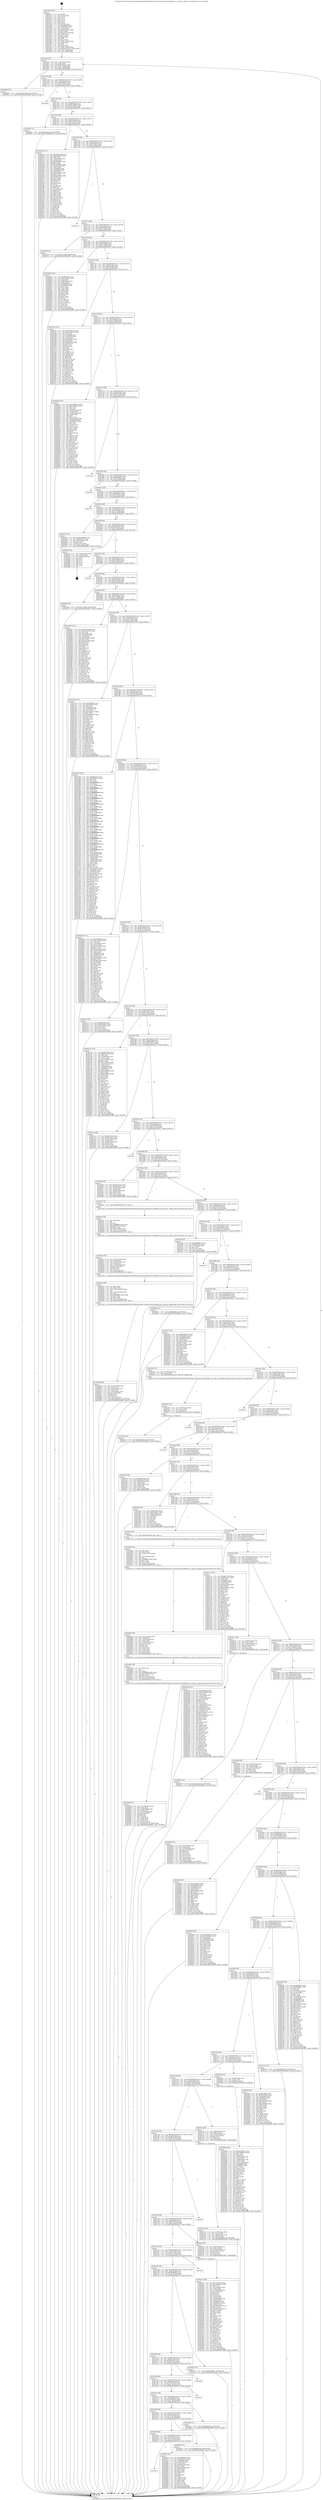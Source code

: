 digraph "0x401670" {
  label = "0x401670 (/mnt/c/Users/mathe/Desktop/tcc/POCII/binaries/extr_linuxdriversscsibfabfa_fcs.c_bfa_fcs_update_cfg_Final-ollvm.out::main(0))"
  labelloc = "t"
  node[shape=record]

  Entry [label="",width=0.3,height=0.3,shape=circle,fillcolor=black,style=filled]
  "0x4016e4" [label="{
     0x4016e4 [32]\l
     | [instrs]\l
     &nbsp;&nbsp;0x4016e4 \<+6\>: mov -0xa0(%rbp),%eax\l
     &nbsp;&nbsp;0x4016ea \<+2\>: mov %eax,%ecx\l
     &nbsp;&nbsp;0x4016ec \<+6\>: sub $0x81dc543a,%ecx\l
     &nbsp;&nbsp;0x4016f2 \<+6\>: mov %eax,-0xb4(%rbp)\l
     &nbsp;&nbsp;0x4016f8 \<+6\>: mov %ecx,-0xb8(%rbp)\l
     &nbsp;&nbsp;0x4016fe \<+6\>: je 0000000000402988 \<main+0x1318\>\l
  }"]
  "0x402988" [label="{
     0x402988 [15]\l
     | [instrs]\l
     &nbsp;&nbsp;0x402988 \<+10\>: movl $0xc5579b9e,-0xa0(%rbp)\l
     &nbsp;&nbsp;0x402992 \<+5\>: jmp 0000000000402ff8 \<main+0x1988\>\l
  }"]
  "0x401704" [label="{
     0x401704 [28]\l
     | [instrs]\l
     &nbsp;&nbsp;0x401704 \<+5\>: jmp 0000000000401709 \<main+0x99\>\l
     &nbsp;&nbsp;0x401709 \<+6\>: mov -0xb4(%rbp),%eax\l
     &nbsp;&nbsp;0x40170f \<+5\>: sub $0x845f05ca,%eax\l
     &nbsp;&nbsp;0x401714 \<+6\>: mov %eax,-0xbc(%rbp)\l
     &nbsp;&nbsp;0x40171a \<+6\>: je 0000000000401f26 \<main+0x8b6\>\l
  }"]
  Exit [label="",width=0.3,height=0.3,shape=circle,fillcolor=black,style=filled,peripheries=2]
  "0x401f26" [label="{
     0x401f26\l
  }", style=dashed]
  "0x401720" [label="{
     0x401720 [28]\l
     | [instrs]\l
     &nbsp;&nbsp;0x401720 \<+5\>: jmp 0000000000401725 \<main+0xb5\>\l
     &nbsp;&nbsp;0x401725 \<+6\>: mov -0xb4(%rbp),%eax\l
     &nbsp;&nbsp;0x40172b \<+5\>: sub $0x90a3bb65,%eax\l
     &nbsp;&nbsp;0x401730 \<+6\>: mov %eax,-0xc0(%rbp)\l
     &nbsp;&nbsp;0x401736 \<+6\>: je 0000000000402861 \<main+0x11f1\>\l
  }"]
  "0x402cc6" [label="{
     0x402cc6 [15]\l
     | [instrs]\l
     &nbsp;&nbsp;0x402cc6 \<+10\>: movl $0x4654d4f1,-0xa0(%rbp)\l
     &nbsp;&nbsp;0x402cd0 \<+5\>: jmp 0000000000402ff8 \<main+0x1988\>\l
  }"]
  "0x402861" [label="{
     0x402861 [15]\l
     | [instrs]\l
     &nbsp;&nbsp;0x402861 \<+10\>: movl $0x7ee3e212,-0xa0(%rbp)\l
     &nbsp;&nbsp;0x40286b \<+5\>: jmp 0000000000402ff8 \<main+0x1988\>\l
  }"]
  "0x40173c" [label="{
     0x40173c [28]\l
     | [instrs]\l
     &nbsp;&nbsp;0x40173c \<+5\>: jmp 0000000000401741 \<main+0xd1\>\l
     &nbsp;&nbsp;0x401741 \<+6\>: mov -0xb4(%rbp),%eax\l
     &nbsp;&nbsp;0x401747 \<+5\>: sub $0x91843b78,%eax\l
     &nbsp;&nbsp;0x40174c \<+6\>: mov %eax,-0xc4(%rbp)\l
     &nbsp;&nbsp;0x401752 \<+6\>: je 0000000000402a2a \<main+0x13ba\>\l
  }"]
  "0x402cb7" [label="{
     0x402cb7 [15]\l
     | [instrs]\l
     &nbsp;&nbsp;0x402cb7 \<+4\>: mov -0x78(%rbp),%rax\l
     &nbsp;&nbsp;0x402cbb \<+3\>: mov (%rax),%rax\l
     &nbsp;&nbsp;0x402cbe \<+3\>: mov %rax,%rdi\l
     &nbsp;&nbsp;0x402cc1 \<+5\>: call 0000000000401030 \<free@plt\>\l
     | [calls]\l
     &nbsp;&nbsp;0x401030 \{1\} (unknown)\l
  }"]
  "0x402a2a" [label="{
     0x402a2a [174]\l
     | [instrs]\l
     &nbsp;&nbsp;0x402a2a \<+5\>: mov $0x594a1edd,%eax\l
     &nbsp;&nbsp;0x402a2f \<+5\>: mov $0xbcbc9304,%ecx\l
     &nbsp;&nbsp;0x402a34 \<+2\>: mov $0x1,%dl\l
     &nbsp;&nbsp;0x402a36 \<+4\>: mov -0x60(%rbp),%rsi\l
     &nbsp;&nbsp;0x402a3a \<+2\>: mov (%rsi),%edi\l
     &nbsp;&nbsp;0x402a3c \<+6\>: sub $0xf304069c,%edi\l
     &nbsp;&nbsp;0x402a42 \<+3\>: add $0x1,%edi\l
     &nbsp;&nbsp;0x402a45 \<+6\>: add $0xf304069c,%edi\l
     &nbsp;&nbsp;0x402a4b \<+4\>: mov -0x60(%rbp),%rsi\l
     &nbsp;&nbsp;0x402a4f \<+2\>: mov %edi,(%rsi)\l
     &nbsp;&nbsp;0x402a51 \<+7\>: mov 0x406068,%edi\l
     &nbsp;&nbsp;0x402a58 \<+8\>: mov 0x406054,%r8d\l
     &nbsp;&nbsp;0x402a60 \<+3\>: mov %edi,%r9d\l
     &nbsp;&nbsp;0x402a63 \<+7\>: add $0xf25c0df2,%r9d\l
     &nbsp;&nbsp;0x402a6a \<+4\>: sub $0x1,%r9d\l
     &nbsp;&nbsp;0x402a6e \<+7\>: sub $0xf25c0df2,%r9d\l
     &nbsp;&nbsp;0x402a75 \<+4\>: imul %r9d,%edi\l
     &nbsp;&nbsp;0x402a79 \<+3\>: and $0x1,%edi\l
     &nbsp;&nbsp;0x402a7c \<+3\>: cmp $0x0,%edi\l
     &nbsp;&nbsp;0x402a7f \<+4\>: sete %r10b\l
     &nbsp;&nbsp;0x402a83 \<+4\>: cmp $0xa,%r8d\l
     &nbsp;&nbsp;0x402a87 \<+4\>: setl %r11b\l
     &nbsp;&nbsp;0x402a8b \<+3\>: mov %r10b,%bl\l
     &nbsp;&nbsp;0x402a8e \<+3\>: xor $0xff,%bl\l
     &nbsp;&nbsp;0x402a91 \<+3\>: mov %r11b,%r14b\l
     &nbsp;&nbsp;0x402a94 \<+4\>: xor $0xff,%r14b\l
     &nbsp;&nbsp;0x402a98 \<+3\>: xor $0x0,%dl\l
     &nbsp;&nbsp;0x402a9b \<+3\>: mov %bl,%r15b\l
     &nbsp;&nbsp;0x402a9e \<+4\>: and $0x0,%r15b\l
     &nbsp;&nbsp;0x402aa2 \<+3\>: and %dl,%r10b\l
     &nbsp;&nbsp;0x402aa5 \<+3\>: mov %r14b,%r12b\l
     &nbsp;&nbsp;0x402aa8 \<+4\>: and $0x0,%r12b\l
     &nbsp;&nbsp;0x402aac \<+3\>: and %dl,%r11b\l
     &nbsp;&nbsp;0x402aaf \<+3\>: or %r10b,%r15b\l
     &nbsp;&nbsp;0x402ab2 \<+3\>: or %r11b,%r12b\l
     &nbsp;&nbsp;0x402ab5 \<+3\>: xor %r12b,%r15b\l
     &nbsp;&nbsp;0x402ab8 \<+3\>: or %r14b,%bl\l
     &nbsp;&nbsp;0x402abb \<+3\>: xor $0xff,%bl\l
     &nbsp;&nbsp;0x402abe \<+3\>: or $0x0,%dl\l
     &nbsp;&nbsp;0x402ac1 \<+2\>: and %dl,%bl\l
     &nbsp;&nbsp;0x402ac3 \<+3\>: or %bl,%r15b\l
     &nbsp;&nbsp;0x402ac6 \<+4\>: test $0x1,%r15b\l
     &nbsp;&nbsp;0x402aca \<+3\>: cmovne %ecx,%eax\l
     &nbsp;&nbsp;0x402acd \<+6\>: mov %eax,-0xa0(%rbp)\l
     &nbsp;&nbsp;0x402ad3 \<+5\>: jmp 0000000000402ff8 \<main+0x1988\>\l
  }"]
  "0x401758" [label="{
     0x401758 [28]\l
     | [instrs]\l
     &nbsp;&nbsp;0x401758 \<+5\>: jmp 000000000040175d \<main+0xed\>\l
     &nbsp;&nbsp;0x40175d \<+6\>: mov -0xb4(%rbp),%eax\l
     &nbsp;&nbsp;0x401763 \<+5\>: sub $0x935abb7a,%eax\l
     &nbsp;&nbsp;0x401768 \<+6\>: mov %eax,-0xc8(%rbp)\l
     &nbsp;&nbsp;0x40176e \<+6\>: je 0000000000402e44 \<main+0x17d4\>\l
  }"]
  "0x402b68" [label="{
     0x402b68 [48]\l
     | [instrs]\l
     &nbsp;&nbsp;0x402b68 \<+6\>: mov -0x1b4(%rbp),%ecx\l
     &nbsp;&nbsp;0x402b6e \<+3\>: imul %eax,%ecx\l
     &nbsp;&nbsp;0x402b71 \<+4\>: mov -0x78(%rbp),%rsi\l
     &nbsp;&nbsp;0x402b75 \<+3\>: mov (%rsi),%rsi\l
     &nbsp;&nbsp;0x402b78 \<+4\>: mov -0x70(%rbp),%rdi\l
     &nbsp;&nbsp;0x402b7c \<+3\>: movslq (%rdi),%rdi\l
     &nbsp;&nbsp;0x402b7f \<+4\>: shl $0x4,%rdi\l
     &nbsp;&nbsp;0x402b83 \<+3\>: add %rdi,%rsi\l
     &nbsp;&nbsp;0x402b86 \<+3\>: mov %ecx,0xc(%rsi)\l
     &nbsp;&nbsp;0x402b89 \<+10\>: movl $0x32bfe2d1,-0xa0(%rbp)\l
     &nbsp;&nbsp;0x402b93 \<+5\>: jmp 0000000000402ff8 \<main+0x1988\>\l
  }"]
  "0x402e44" [label="{
     0x402e44\l
  }", style=dashed]
  "0x401774" [label="{
     0x401774 [28]\l
     | [instrs]\l
     &nbsp;&nbsp;0x401774 \<+5\>: jmp 0000000000401779 \<main+0x109\>\l
     &nbsp;&nbsp;0x401779 \<+6\>: mov -0xb4(%rbp),%eax\l
     &nbsp;&nbsp;0x40177f \<+5\>: sub $0x939a69f8,%eax\l
     &nbsp;&nbsp;0x401784 \<+6\>: mov %eax,-0xcc(%rbp)\l
     &nbsp;&nbsp;0x40178a \<+6\>: je 0000000000402309 \<main+0xc99\>\l
  }"]
  "0x402b3a" [label="{
     0x402b3a [46]\l
     | [instrs]\l
     &nbsp;&nbsp;0x402b3a \<+2\>: xor %ecx,%ecx\l
     &nbsp;&nbsp;0x402b3c \<+5\>: mov $0x2,%edx\l
     &nbsp;&nbsp;0x402b41 \<+6\>: mov %edx,-0x1b0(%rbp)\l
     &nbsp;&nbsp;0x402b47 \<+1\>: cltd\l
     &nbsp;&nbsp;0x402b48 \<+7\>: mov -0x1b0(%rbp),%r8d\l
     &nbsp;&nbsp;0x402b4f \<+3\>: idiv %r8d\l
     &nbsp;&nbsp;0x402b52 \<+6\>: imul $0xfffffffe,%edx,%edx\l
     &nbsp;&nbsp;0x402b58 \<+3\>: sub $0x1,%ecx\l
     &nbsp;&nbsp;0x402b5b \<+2\>: sub %ecx,%edx\l
     &nbsp;&nbsp;0x402b5d \<+6\>: mov %edx,-0x1b4(%rbp)\l
     &nbsp;&nbsp;0x402b63 \<+5\>: call 0000000000401160 \<next_i\>\l
     | [calls]\l
     &nbsp;&nbsp;0x401160 \{1\} (/mnt/c/Users/mathe/Desktop/tcc/POCII/binaries/extr_linuxdriversscsibfabfa_fcs.c_bfa_fcs_update_cfg_Final-ollvm.out::next_i)\l
  }"]
  "0x402309" [label="{
     0x402309 [15]\l
     | [instrs]\l
     &nbsp;&nbsp;0x402309 \<+10\>: movl $0x1cc32dd,-0xa0(%rbp)\l
     &nbsp;&nbsp;0x402313 \<+5\>: jmp 0000000000402ff8 \<main+0x1988\>\l
  }"]
  "0x401790" [label="{
     0x401790 [28]\l
     | [instrs]\l
     &nbsp;&nbsp;0x401790 \<+5\>: jmp 0000000000401795 \<main+0x125\>\l
     &nbsp;&nbsp;0x401795 \<+6\>: mov -0xb4(%rbp),%eax\l
     &nbsp;&nbsp;0x40179b \<+5\>: sub $0x93c9295e,%eax\l
     &nbsp;&nbsp;0x4017a0 \<+6\>: mov %eax,-0xd0(%rbp)\l
     &nbsp;&nbsp;0x4017a6 \<+6\>: je 0000000000402d53 \<main+0x16e3\>\l
  }"]
  "0x402b14" [label="{
     0x402b14 [38]\l
     | [instrs]\l
     &nbsp;&nbsp;0x402b14 \<+6\>: mov -0x1ac(%rbp),%ecx\l
     &nbsp;&nbsp;0x402b1a \<+3\>: imul %eax,%ecx\l
     &nbsp;&nbsp;0x402b1d \<+4\>: mov -0x78(%rbp),%rsi\l
     &nbsp;&nbsp;0x402b21 \<+3\>: mov (%rsi),%rsi\l
     &nbsp;&nbsp;0x402b24 \<+4\>: mov -0x70(%rbp),%rdi\l
     &nbsp;&nbsp;0x402b28 \<+3\>: movslq (%rdi),%rdi\l
     &nbsp;&nbsp;0x402b2b \<+4\>: shl $0x4,%rdi\l
     &nbsp;&nbsp;0x402b2f \<+3\>: add %rdi,%rsi\l
     &nbsp;&nbsp;0x402b32 \<+3\>: mov %ecx,0x8(%rsi)\l
     &nbsp;&nbsp;0x402b35 \<+5\>: call 0000000000401160 \<next_i\>\l
     | [calls]\l
     &nbsp;&nbsp;0x401160 \{1\} (/mnt/c/Users/mathe/Desktop/tcc/POCII/binaries/extr_linuxdriversscsibfabfa_fcs.c_bfa_fcs_update_cfg_Final-ollvm.out::next_i)\l
  }"]
  "0x402d53" [label="{
     0x402d53 [100]\l
     | [instrs]\l
     &nbsp;&nbsp;0x402d53 \<+5\>: mov $0xffa298da,%eax\l
     &nbsp;&nbsp;0x402d58 \<+5\>: mov $0x144ef251,%ecx\l
     &nbsp;&nbsp;0x402d5d \<+2\>: xor %edx,%edx\l
     &nbsp;&nbsp;0x402d5f \<+7\>: mov -0x98(%rbp),%rsi\l
     &nbsp;&nbsp;0x402d66 \<+6\>: movl $0x0,(%rsi)\l
     &nbsp;&nbsp;0x402d6c \<+7\>: mov 0x406068,%edi\l
     &nbsp;&nbsp;0x402d73 \<+8\>: mov 0x406054,%r8d\l
     &nbsp;&nbsp;0x402d7b \<+3\>: sub $0x1,%edx\l
     &nbsp;&nbsp;0x402d7e \<+3\>: mov %edi,%r9d\l
     &nbsp;&nbsp;0x402d81 \<+3\>: add %edx,%r9d\l
     &nbsp;&nbsp;0x402d84 \<+4\>: imul %r9d,%edi\l
     &nbsp;&nbsp;0x402d88 \<+3\>: and $0x1,%edi\l
     &nbsp;&nbsp;0x402d8b \<+3\>: cmp $0x0,%edi\l
     &nbsp;&nbsp;0x402d8e \<+4\>: sete %r10b\l
     &nbsp;&nbsp;0x402d92 \<+4\>: cmp $0xa,%r8d\l
     &nbsp;&nbsp;0x402d96 \<+4\>: setl %r11b\l
     &nbsp;&nbsp;0x402d9a \<+3\>: mov %r10b,%bl\l
     &nbsp;&nbsp;0x402d9d \<+3\>: and %r11b,%bl\l
     &nbsp;&nbsp;0x402da0 \<+3\>: xor %r11b,%r10b\l
     &nbsp;&nbsp;0x402da3 \<+3\>: or %r10b,%bl\l
     &nbsp;&nbsp;0x402da6 \<+3\>: test $0x1,%bl\l
     &nbsp;&nbsp;0x402da9 \<+3\>: cmovne %ecx,%eax\l
     &nbsp;&nbsp;0x402dac \<+6\>: mov %eax,-0xa0(%rbp)\l
     &nbsp;&nbsp;0x402db2 \<+5\>: jmp 0000000000402ff8 \<main+0x1988\>\l
  }"]
  "0x4017ac" [label="{
     0x4017ac [28]\l
     | [instrs]\l
     &nbsp;&nbsp;0x4017ac \<+5\>: jmp 00000000004017b1 \<main+0x141\>\l
     &nbsp;&nbsp;0x4017b1 \<+6\>: mov -0xb4(%rbp),%eax\l
     &nbsp;&nbsp;0x4017b7 \<+5\>: sub $0x99afc189,%eax\l
     &nbsp;&nbsp;0x4017bc \<+6\>: mov %eax,-0xd4(%rbp)\l
     &nbsp;&nbsp;0x4017c2 \<+6\>: je 000000000040233c \<main+0xccc\>\l
  }"]
  "0x402aec" [label="{
     0x402aec [40]\l
     | [instrs]\l
     &nbsp;&nbsp;0x402aec \<+5\>: mov $0x2,%ecx\l
     &nbsp;&nbsp;0x402af1 \<+1\>: cltd\l
     &nbsp;&nbsp;0x402af2 \<+2\>: idiv %ecx\l
     &nbsp;&nbsp;0x402af4 \<+6\>: imul $0xfffffffe,%edx,%ecx\l
     &nbsp;&nbsp;0x402afa \<+6\>: add $0x6e7c5b93,%ecx\l
     &nbsp;&nbsp;0x402b00 \<+3\>: add $0x1,%ecx\l
     &nbsp;&nbsp;0x402b03 \<+6\>: sub $0x6e7c5b93,%ecx\l
     &nbsp;&nbsp;0x402b09 \<+6\>: mov %ecx,-0x1ac(%rbp)\l
     &nbsp;&nbsp;0x402b0f \<+5\>: call 0000000000401160 \<next_i\>\l
     | [calls]\l
     &nbsp;&nbsp;0x401160 \{1\} (/mnt/c/Users/mathe/Desktop/tcc/POCII/binaries/extr_linuxdriversscsibfabfa_fcs.c_bfa_fcs_update_cfg_Final-ollvm.out::next_i)\l
  }"]
  "0x40233c" [label="{
     0x40233c [147]\l
     | [instrs]\l
     &nbsp;&nbsp;0x40233c \<+5\>: mov $0x75a047ae,%eax\l
     &nbsp;&nbsp;0x402341 \<+5\>: mov $0x6046d319,%ecx\l
     &nbsp;&nbsp;0x402346 \<+2\>: mov $0x1,%dl\l
     &nbsp;&nbsp;0x402348 \<+7\>: mov 0x406068,%esi\l
     &nbsp;&nbsp;0x40234f \<+7\>: mov 0x406054,%edi\l
     &nbsp;&nbsp;0x402356 \<+3\>: mov %esi,%r8d\l
     &nbsp;&nbsp;0x402359 \<+7\>: sub $0xdff5d93,%r8d\l
     &nbsp;&nbsp;0x402360 \<+4\>: sub $0x1,%r8d\l
     &nbsp;&nbsp;0x402364 \<+7\>: add $0xdff5d93,%r8d\l
     &nbsp;&nbsp;0x40236b \<+4\>: imul %r8d,%esi\l
     &nbsp;&nbsp;0x40236f \<+3\>: and $0x1,%esi\l
     &nbsp;&nbsp;0x402372 \<+3\>: cmp $0x0,%esi\l
     &nbsp;&nbsp;0x402375 \<+4\>: sete %r9b\l
     &nbsp;&nbsp;0x402379 \<+3\>: cmp $0xa,%edi\l
     &nbsp;&nbsp;0x40237c \<+4\>: setl %r10b\l
     &nbsp;&nbsp;0x402380 \<+3\>: mov %r9b,%r11b\l
     &nbsp;&nbsp;0x402383 \<+4\>: xor $0xff,%r11b\l
     &nbsp;&nbsp;0x402387 \<+3\>: mov %r10b,%bl\l
     &nbsp;&nbsp;0x40238a \<+3\>: xor $0xff,%bl\l
     &nbsp;&nbsp;0x40238d \<+3\>: xor $0x0,%dl\l
     &nbsp;&nbsp;0x402390 \<+3\>: mov %r11b,%r14b\l
     &nbsp;&nbsp;0x402393 \<+4\>: and $0x0,%r14b\l
     &nbsp;&nbsp;0x402397 \<+3\>: and %dl,%r9b\l
     &nbsp;&nbsp;0x40239a \<+3\>: mov %bl,%r15b\l
     &nbsp;&nbsp;0x40239d \<+4\>: and $0x0,%r15b\l
     &nbsp;&nbsp;0x4023a1 \<+3\>: and %dl,%r10b\l
     &nbsp;&nbsp;0x4023a4 \<+3\>: or %r9b,%r14b\l
     &nbsp;&nbsp;0x4023a7 \<+3\>: or %r10b,%r15b\l
     &nbsp;&nbsp;0x4023aa \<+3\>: xor %r15b,%r14b\l
     &nbsp;&nbsp;0x4023ad \<+3\>: or %bl,%r11b\l
     &nbsp;&nbsp;0x4023b0 \<+4\>: xor $0xff,%r11b\l
     &nbsp;&nbsp;0x4023b4 \<+3\>: or $0x0,%dl\l
     &nbsp;&nbsp;0x4023b7 \<+3\>: and %dl,%r11b\l
     &nbsp;&nbsp;0x4023ba \<+3\>: or %r11b,%r14b\l
     &nbsp;&nbsp;0x4023bd \<+4\>: test $0x1,%r14b\l
     &nbsp;&nbsp;0x4023c1 \<+3\>: cmovne %ecx,%eax\l
     &nbsp;&nbsp;0x4023c4 \<+6\>: mov %eax,-0xa0(%rbp)\l
     &nbsp;&nbsp;0x4023ca \<+5\>: jmp 0000000000402ff8 \<main+0x1988\>\l
  }"]
  "0x4017c8" [label="{
     0x4017c8 [28]\l
     | [instrs]\l
     &nbsp;&nbsp;0x4017c8 \<+5\>: jmp 00000000004017cd \<main+0x15d\>\l
     &nbsp;&nbsp;0x4017cd \<+6\>: mov -0xb4(%rbp),%eax\l
     &nbsp;&nbsp;0x4017d3 \<+5\>: sub $0x9a7bc62e,%eax\l
     &nbsp;&nbsp;0x4017d8 \<+6\>: mov %eax,-0xd8(%rbp)\l
     &nbsp;&nbsp;0x4017de \<+6\>: je 000000000040258c \<main+0xf1c\>\l
  }"]
  "0x401d40" [label="{
     0x401d40\l
  }", style=dashed]
  "0x40258c" [label="{
     0x40258c [167]\l
     | [instrs]\l
     &nbsp;&nbsp;0x40258c \<+5\>: mov $0xb3d9d510,%eax\l
     &nbsp;&nbsp;0x402591 \<+5\>: mov $0xa7f6e0e0,%ecx\l
     &nbsp;&nbsp;0x402596 \<+2\>: mov $0x1,%dl\l
     &nbsp;&nbsp;0x402598 \<+2\>: xor %esi,%esi\l
     &nbsp;&nbsp;0x40259a \<+4\>: mov -0x40(%rbp),%rdi\l
     &nbsp;&nbsp;0x40259e \<+3\>: mov (%rdi),%r8d\l
     &nbsp;&nbsp;0x4025a1 \<+4\>: mov -0x48(%rbp),%rdi\l
     &nbsp;&nbsp;0x4025a5 \<+3\>: cmp (%rdi),%r8d\l
     &nbsp;&nbsp;0x4025a8 \<+4\>: setl %r9b\l
     &nbsp;&nbsp;0x4025ac \<+4\>: and $0x1,%r9b\l
     &nbsp;&nbsp;0x4025b0 \<+4\>: mov %r9b,-0x29(%rbp)\l
     &nbsp;&nbsp;0x4025b4 \<+8\>: mov 0x406068,%r8d\l
     &nbsp;&nbsp;0x4025bc \<+8\>: mov 0x406054,%r10d\l
     &nbsp;&nbsp;0x4025c4 \<+3\>: sub $0x1,%esi\l
     &nbsp;&nbsp;0x4025c7 \<+3\>: mov %r8d,%r11d\l
     &nbsp;&nbsp;0x4025ca \<+3\>: add %esi,%r11d\l
     &nbsp;&nbsp;0x4025cd \<+4\>: imul %r11d,%r8d\l
     &nbsp;&nbsp;0x4025d1 \<+4\>: and $0x1,%r8d\l
     &nbsp;&nbsp;0x4025d5 \<+4\>: cmp $0x0,%r8d\l
     &nbsp;&nbsp;0x4025d9 \<+4\>: sete %r9b\l
     &nbsp;&nbsp;0x4025dd \<+4\>: cmp $0xa,%r10d\l
     &nbsp;&nbsp;0x4025e1 \<+3\>: setl %bl\l
     &nbsp;&nbsp;0x4025e4 \<+3\>: mov %r9b,%r14b\l
     &nbsp;&nbsp;0x4025e7 \<+4\>: xor $0xff,%r14b\l
     &nbsp;&nbsp;0x4025eb \<+3\>: mov %bl,%r15b\l
     &nbsp;&nbsp;0x4025ee \<+4\>: xor $0xff,%r15b\l
     &nbsp;&nbsp;0x4025f2 \<+3\>: xor $0x0,%dl\l
     &nbsp;&nbsp;0x4025f5 \<+3\>: mov %r14b,%r12b\l
     &nbsp;&nbsp;0x4025f8 \<+4\>: and $0x0,%r12b\l
     &nbsp;&nbsp;0x4025fc \<+3\>: and %dl,%r9b\l
     &nbsp;&nbsp;0x4025ff \<+3\>: mov %r15b,%r13b\l
     &nbsp;&nbsp;0x402602 \<+4\>: and $0x0,%r13b\l
     &nbsp;&nbsp;0x402606 \<+2\>: and %dl,%bl\l
     &nbsp;&nbsp;0x402608 \<+3\>: or %r9b,%r12b\l
     &nbsp;&nbsp;0x40260b \<+3\>: or %bl,%r13b\l
     &nbsp;&nbsp;0x40260e \<+3\>: xor %r13b,%r12b\l
     &nbsp;&nbsp;0x402611 \<+3\>: or %r15b,%r14b\l
     &nbsp;&nbsp;0x402614 \<+4\>: xor $0xff,%r14b\l
     &nbsp;&nbsp;0x402618 \<+3\>: or $0x0,%dl\l
     &nbsp;&nbsp;0x40261b \<+3\>: and %dl,%r14b\l
     &nbsp;&nbsp;0x40261e \<+3\>: or %r14b,%r12b\l
     &nbsp;&nbsp;0x402621 \<+4\>: test $0x1,%r12b\l
     &nbsp;&nbsp;0x402625 \<+3\>: cmovne %ecx,%eax\l
     &nbsp;&nbsp;0x402628 \<+6\>: mov %eax,-0xa0(%rbp)\l
     &nbsp;&nbsp;0x40262e \<+5\>: jmp 0000000000402ff8 \<main+0x1988\>\l
  }"]
  "0x4017e4" [label="{
     0x4017e4 [28]\l
     | [instrs]\l
     &nbsp;&nbsp;0x4017e4 \<+5\>: jmp 00000000004017e9 \<main+0x179\>\l
     &nbsp;&nbsp;0x4017e9 \<+6\>: mov -0xb4(%rbp),%eax\l
     &nbsp;&nbsp;0x4017ef \<+5\>: sub $0x9bed1c9a,%eax\l
     &nbsp;&nbsp;0x4017f4 \<+6\>: mov %eax,-0xdc(%rbp)\l
     &nbsp;&nbsp;0x4017fa \<+6\>: je 0000000000402e23 \<main+0x17b3\>\l
  }"]
  "0x402870" [label="{
     0x402870 [91]\l
     | [instrs]\l
     &nbsp;&nbsp;0x402870 \<+5\>: mov $0x9cff8993,%eax\l
     &nbsp;&nbsp;0x402875 \<+5\>: mov $0xd490a523,%ecx\l
     &nbsp;&nbsp;0x40287a \<+7\>: mov 0x406068,%edx\l
     &nbsp;&nbsp;0x402881 \<+7\>: mov 0x406054,%esi\l
     &nbsp;&nbsp;0x402888 \<+2\>: mov %edx,%edi\l
     &nbsp;&nbsp;0x40288a \<+6\>: add $0xa693cfbd,%edi\l
     &nbsp;&nbsp;0x402890 \<+3\>: sub $0x1,%edi\l
     &nbsp;&nbsp;0x402893 \<+6\>: sub $0xa693cfbd,%edi\l
     &nbsp;&nbsp;0x402899 \<+3\>: imul %edi,%edx\l
     &nbsp;&nbsp;0x40289c \<+3\>: and $0x1,%edx\l
     &nbsp;&nbsp;0x40289f \<+3\>: cmp $0x0,%edx\l
     &nbsp;&nbsp;0x4028a2 \<+4\>: sete %r8b\l
     &nbsp;&nbsp;0x4028a6 \<+3\>: cmp $0xa,%esi\l
     &nbsp;&nbsp;0x4028a9 \<+4\>: setl %r9b\l
     &nbsp;&nbsp;0x4028ad \<+3\>: mov %r8b,%r10b\l
     &nbsp;&nbsp;0x4028b0 \<+3\>: and %r9b,%r10b\l
     &nbsp;&nbsp;0x4028b3 \<+3\>: xor %r9b,%r8b\l
     &nbsp;&nbsp;0x4028b6 \<+3\>: or %r8b,%r10b\l
     &nbsp;&nbsp;0x4028b9 \<+4\>: test $0x1,%r10b\l
     &nbsp;&nbsp;0x4028bd \<+3\>: cmovne %ecx,%eax\l
     &nbsp;&nbsp;0x4028c0 \<+6\>: mov %eax,-0xa0(%rbp)\l
     &nbsp;&nbsp;0x4028c6 \<+5\>: jmp 0000000000402ff8 \<main+0x1988\>\l
  }"]
  "0x402e23" [label="{
     0x402e23\l
  }", style=dashed]
  "0x401800" [label="{
     0x401800 [28]\l
     | [instrs]\l
     &nbsp;&nbsp;0x401800 \<+5\>: jmp 0000000000401805 \<main+0x195\>\l
     &nbsp;&nbsp;0x401805 \<+6\>: mov -0xb4(%rbp),%eax\l
     &nbsp;&nbsp;0x40180b \<+5\>: sub $0x9cff8993,%eax\l
     &nbsp;&nbsp;0x401810 \<+6\>: mov %eax,-0xe0(%rbp)\l
     &nbsp;&nbsp;0x401816 \<+6\>: je 0000000000402f6b \<main+0x18fb\>\l
  }"]
  "0x401d24" [label="{
     0x401d24 [28]\l
     | [instrs]\l
     &nbsp;&nbsp;0x401d24 \<+5\>: jmp 0000000000401d29 \<main+0x6b9\>\l
     &nbsp;&nbsp;0x401d29 \<+6\>: mov -0xb4(%rbp),%eax\l
     &nbsp;&nbsp;0x401d2f \<+5\>: sub $0x7ee3e212,%eax\l
     &nbsp;&nbsp;0x401d34 \<+6\>: mov %eax,-0x19c(%rbp)\l
     &nbsp;&nbsp;0x401d3a \<+6\>: je 0000000000402870 \<main+0x1200\>\l
  }"]
  "0x402f6b" [label="{
     0x402f6b\l
  }", style=dashed]
  "0x40181c" [label="{
     0x40181c [28]\l
     | [instrs]\l
     &nbsp;&nbsp;0x40181c \<+5\>: jmp 0000000000401821 \<main+0x1b1\>\l
     &nbsp;&nbsp;0x401821 \<+6\>: mov -0xb4(%rbp),%eax\l
     &nbsp;&nbsp;0x401827 \<+5\>: sub $0xa6f5e017,%eax\l
     &nbsp;&nbsp;0x40182c \<+6\>: mov %eax,-0xe4(%rbp)\l
     &nbsp;&nbsp;0x401832 \<+6\>: je 0000000000401f81 \<main+0x911\>\l
  }"]
  "0x402979" [label="{
     0x402979 [15]\l
     | [instrs]\l
     &nbsp;&nbsp;0x402979 \<+10\>: movl $0xdf60b3bd,-0xa0(%rbp)\l
     &nbsp;&nbsp;0x402983 \<+5\>: jmp 0000000000402ff8 \<main+0x1988\>\l
  }"]
  "0x401f81" [label="{
     0x401f81\l
  }", style=dashed]
  "0x401838" [label="{
     0x401838 [28]\l
     | [instrs]\l
     &nbsp;&nbsp;0x401838 \<+5\>: jmp 000000000040183d \<main+0x1cd\>\l
     &nbsp;&nbsp;0x40183d \<+6\>: mov -0xb4(%rbp),%eax\l
     &nbsp;&nbsp;0x401843 \<+5\>: sub $0xa7f6e0e0,%eax\l
     &nbsp;&nbsp;0x401848 \<+6\>: mov %eax,-0xe8(%rbp)\l
     &nbsp;&nbsp;0x40184e \<+6\>: je 0000000000402633 \<main+0xfc3\>\l
  }"]
  "0x4026d8" [label="{
     0x4026d8 [57]\l
     | [instrs]\l
     &nbsp;&nbsp;0x4026d8 \<+6\>: mov -0x1a8(%rbp),%ecx\l
     &nbsp;&nbsp;0x4026de \<+3\>: imul %eax,%ecx\l
     &nbsp;&nbsp;0x4026e1 \<+4\>: mov -0x78(%rbp),%rdi\l
     &nbsp;&nbsp;0x4026e5 \<+3\>: mov (%rdi),%rdi\l
     &nbsp;&nbsp;0x4026e8 \<+4\>: mov -0x70(%rbp),%r8\l
     &nbsp;&nbsp;0x4026ec \<+3\>: movslq (%r8),%r8\l
     &nbsp;&nbsp;0x4026ef \<+4\>: shl $0x4,%r8\l
     &nbsp;&nbsp;0x4026f3 \<+3\>: add %r8,%rdi\l
     &nbsp;&nbsp;0x4026f6 \<+3\>: mov (%rdi),%rdi\l
     &nbsp;&nbsp;0x4026f9 \<+3\>: mov (%rdi),%rdi\l
     &nbsp;&nbsp;0x4026fc \<+3\>: mov (%rdi),%rdi\l
     &nbsp;&nbsp;0x4026ff \<+3\>: mov %ecx,0x4(%rdi)\l
     &nbsp;&nbsp;0x402702 \<+10\>: movl $0xca92a74,-0xa0(%rbp)\l
     &nbsp;&nbsp;0x40270c \<+5\>: jmp 0000000000402ff8 \<main+0x1988\>\l
  }"]
  "0x402633" [label="{
     0x402633 [30]\l
     | [instrs]\l
     &nbsp;&nbsp;0x402633 \<+5\>: mov $0x90a3bb65,%eax\l
     &nbsp;&nbsp;0x402638 \<+5\>: mov $0xc8a5c91,%ecx\l
     &nbsp;&nbsp;0x40263d \<+3\>: mov -0x29(%rbp),%dl\l
     &nbsp;&nbsp;0x402640 \<+3\>: test $0x1,%dl\l
     &nbsp;&nbsp;0x402643 \<+3\>: cmovne %ecx,%eax\l
     &nbsp;&nbsp;0x402646 \<+6\>: mov %eax,-0xa0(%rbp)\l
     &nbsp;&nbsp;0x40264c \<+5\>: jmp 0000000000402ff8 \<main+0x1988\>\l
  }"]
  "0x401854" [label="{
     0x401854 [28]\l
     | [instrs]\l
     &nbsp;&nbsp;0x401854 \<+5\>: jmp 0000000000401859 \<main+0x1e9\>\l
     &nbsp;&nbsp;0x401859 \<+6\>: mov -0xb4(%rbp),%eax\l
     &nbsp;&nbsp;0x40185f \<+5\>: sub $0xb2203a34,%eax\l
     &nbsp;&nbsp;0x401864 \<+6\>: mov %eax,-0xec(%rbp)\l
     &nbsp;&nbsp;0x40186a \<+6\>: je 0000000000402dc6 \<main+0x1756\>\l
  }"]
  "0x4026b0" [label="{
     0x4026b0 [40]\l
     | [instrs]\l
     &nbsp;&nbsp;0x4026b0 \<+5\>: mov $0x2,%ecx\l
     &nbsp;&nbsp;0x4026b5 \<+1\>: cltd\l
     &nbsp;&nbsp;0x4026b6 \<+2\>: idiv %ecx\l
     &nbsp;&nbsp;0x4026b8 \<+6\>: imul $0xfffffffe,%edx,%ecx\l
     &nbsp;&nbsp;0x4026be \<+6\>: sub $0xcea81048,%ecx\l
     &nbsp;&nbsp;0x4026c4 \<+3\>: add $0x1,%ecx\l
     &nbsp;&nbsp;0x4026c7 \<+6\>: add $0xcea81048,%ecx\l
     &nbsp;&nbsp;0x4026cd \<+6\>: mov %ecx,-0x1a8(%rbp)\l
     &nbsp;&nbsp;0x4026d3 \<+5\>: call 0000000000401160 \<next_i\>\l
     | [calls]\l
     &nbsp;&nbsp;0x401160 \{1\} (/mnt/c/Users/mathe/Desktop/tcc/POCII/binaries/extr_linuxdriversscsibfabfa_fcs.c_bfa_fcs_update_cfg_Final-ollvm.out::next_i)\l
  }"]
  "0x402dc6" [label="{
     0x402dc6 [24]\l
     | [instrs]\l
     &nbsp;&nbsp;0x402dc6 \<+7\>: mov -0x98(%rbp),%rax\l
     &nbsp;&nbsp;0x402dcd \<+2\>: mov (%rax),%eax\l
     &nbsp;&nbsp;0x402dcf \<+4\>: lea -0x28(%rbp),%rsp\l
     &nbsp;&nbsp;0x402dd3 \<+1\>: pop %rbx\l
     &nbsp;&nbsp;0x402dd4 \<+2\>: pop %r12\l
     &nbsp;&nbsp;0x402dd6 \<+2\>: pop %r13\l
     &nbsp;&nbsp;0x402dd8 \<+2\>: pop %r14\l
     &nbsp;&nbsp;0x402dda \<+2\>: pop %r15\l
     &nbsp;&nbsp;0x402ddc \<+1\>: pop %rbp\l
     &nbsp;&nbsp;0x402ddd \<+1\>: ret\l
  }"]
  "0x401870" [label="{
     0x401870 [28]\l
     | [instrs]\l
     &nbsp;&nbsp;0x401870 \<+5\>: jmp 0000000000401875 \<main+0x205\>\l
     &nbsp;&nbsp;0x401875 \<+6\>: mov -0xb4(%rbp),%eax\l
     &nbsp;&nbsp;0x40187b \<+5\>: sub $0xb3d9d510,%eax\l
     &nbsp;&nbsp;0x401880 \<+6\>: mov %eax,-0xf0(%rbp)\l
     &nbsp;&nbsp;0x401886 \<+6\>: je 0000000000402f1c \<main+0x18ac\>\l
  }"]
  "0x402682" [label="{
     0x402682 [46]\l
     | [instrs]\l
     &nbsp;&nbsp;0x402682 \<+6\>: mov -0x1a4(%rbp),%ecx\l
     &nbsp;&nbsp;0x402688 \<+3\>: imul %eax,%ecx\l
     &nbsp;&nbsp;0x40268b \<+4\>: mov -0x78(%rbp),%rdi\l
     &nbsp;&nbsp;0x40268f \<+3\>: mov (%rdi),%rdi\l
     &nbsp;&nbsp;0x402692 \<+4\>: mov -0x70(%rbp),%r8\l
     &nbsp;&nbsp;0x402696 \<+3\>: movslq (%r8),%r8\l
     &nbsp;&nbsp;0x402699 \<+4\>: shl $0x4,%r8\l
     &nbsp;&nbsp;0x40269d \<+3\>: add %r8,%rdi\l
     &nbsp;&nbsp;0x4026a0 \<+3\>: mov (%rdi),%rdi\l
     &nbsp;&nbsp;0x4026a3 \<+3\>: mov (%rdi),%rdi\l
     &nbsp;&nbsp;0x4026a6 \<+3\>: mov (%rdi),%rdi\l
     &nbsp;&nbsp;0x4026a9 \<+2\>: mov %ecx,(%rdi)\l
     &nbsp;&nbsp;0x4026ab \<+5\>: call 0000000000401160 \<next_i\>\l
     | [calls]\l
     &nbsp;&nbsp;0x401160 \{1\} (/mnt/c/Users/mathe/Desktop/tcc/POCII/binaries/extr_linuxdriversscsibfabfa_fcs.c_bfa_fcs_update_cfg_Final-ollvm.out::next_i)\l
  }"]
  "0x402f1c" [label="{
     0x402f1c\l
  }", style=dashed]
  "0x40188c" [label="{
     0x40188c [28]\l
     | [instrs]\l
     &nbsp;&nbsp;0x40188c \<+5\>: jmp 0000000000401891 \<main+0x221\>\l
     &nbsp;&nbsp;0x401891 \<+6\>: mov -0xb4(%rbp),%eax\l
     &nbsp;&nbsp;0x401897 \<+5\>: sub $0xbcbc9304,%eax\l
     &nbsp;&nbsp;0x40189c \<+6\>: mov %eax,-0xf4(%rbp)\l
     &nbsp;&nbsp;0x4018a2 \<+6\>: je 0000000000402ad8 \<main+0x1468\>\l
  }"]
  "0x402656" [label="{
     0x402656 [44]\l
     | [instrs]\l
     &nbsp;&nbsp;0x402656 \<+2\>: xor %ecx,%ecx\l
     &nbsp;&nbsp;0x402658 \<+5\>: mov $0x2,%edx\l
     &nbsp;&nbsp;0x40265d \<+6\>: mov %edx,-0x1a0(%rbp)\l
     &nbsp;&nbsp;0x402663 \<+1\>: cltd\l
     &nbsp;&nbsp;0x402664 \<+6\>: mov -0x1a0(%rbp),%esi\l
     &nbsp;&nbsp;0x40266a \<+2\>: idiv %esi\l
     &nbsp;&nbsp;0x40266c \<+6\>: imul $0xfffffffe,%edx,%edx\l
     &nbsp;&nbsp;0x402672 \<+3\>: sub $0x1,%ecx\l
     &nbsp;&nbsp;0x402675 \<+2\>: sub %ecx,%edx\l
     &nbsp;&nbsp;0x402677 \<+6\>: mov %edx,-0x1a4(%rbp)\l
     &nbsp;&nbsp;0x40267d \<+5\>: call 0000000000401160 \<next_i\>\l
     | [calls]\l
     &nbsp;&nbsp;0x401160 \{1\} (/mnt/c/Users/mathe/Desktop/tcc/POCII/binaries/extr_linuxdriversscsibfabfa_fcs.c_bfa_fcs_update_cfg_Final-ollvm.out::next_i)\l
  }"]
  "0x402ad8" [label="{
     0x402ad8 [15]\l
     | [instrs]\l
     &nbsp;&nbsp;0x402ad8 \<+10\>: movl $0x1cc32dd,-0xa0(%rbp)\l
     &nbsp;&nbsp;0x402ae2 \<+5\>: jmp 0000000000402ff8 \<main+0x1988\>\l
  }"]
  "0x4018a8" [label="{
     0x4018a8 [28]\l
     | [instrs]\l
     &nbsp;&nbsp;0x4018a8 \<+5\>: jmp 00000000004018ad \<main+0x23d\>\l
     &nbsp;&nbsp;0x4018ad \<+6\>: mov -0xb4(%rbp),%eax\l
     &nbsp;&nbsp;0x4018b3 \<+5\>: sub $0xc5579b9e,%eax\l
     &nbsp;&nbsp;0x4018b8 \<+6\>: mov %eax,-0xf8(%rbp)\l
     &nbsp;&nbsp;0x4018be \<+6\>: je 0000000000402997 \<main+0x1327\>\l
  }"]
  "0x4024fa" [label="{
     0x4024fa [55]\l
     | [instrs]\l
     &nbsp;&nbsp;0x4024fa \<+4\>: mov -0x78(%rbp),%rdi\l
     &nbsp;&nbsp;0x4024fe \<+3\>: mov (%rdi),%rdi\l
     &nbsp;&nbsp;0x402501 \<+4\>: mov -0x70(%rbp),%rcx\l
     &nbsp;&nbsp;0x402505 \<+3\>: movslq (%rcx),%rcx\l
     &nbsp;&nbsp;0x402508 \<+4\>: shl $0x4,%rcx\l
     &nbsp;&nbsp;0x40250c \<+3\>: add %rcx,%rdi\l
     &nbsp;&nbsp;0x40250f \<+3\>: mov (%rdi),%rcx\l
     &nbsp;&nbsp;0x402512 \<+3\>: mov (%rcx),%rcx\l
     &nbsp;&nbsp;0x402515 \<+3\>: mov %rax,(%rcx)\l
     &nbsp;&nbsp;0x402518 \<+4\>: mov -0x40(%rbp),%rax\l
     &nbsp;&nbsp;0x40251c \<+6\>: movl $0x0,(%rax)\l
     &nbsp;&nbsp;0x402522 \<+10\>: movl $0xf6c88b02,-0xa0(%rbp)\l
     &nbsp;&nbsp;0x40252c \<+5\>: jmp 0000000000402ff8 \<main+0x1988\>\l
  }"]
  "0x402997" [label="{
     0x402997 [147]\l
     | [instrs]\l
     &nbsp;&nbsp;0x402997 \<+5\>: mov $0x594a1edd,%eax\l
     &nbsp;&nbsp;0x40299c \<+5\>: mov $0x91843b78,%ecx\l
     &nbsp;&nbsp;0x4029a1 \<+2\>: mov $0x1,%dl\l
     &nbsp;&nbsp;0x4029a3 \<+7\>: mov 0x406068,%esi\l
     &nbsp;&nbsp;0x4029aa \<+7\>: mov 0x406054,%edi\l
     &nbsp;&nbsp;0x4029b1 \<+3\>: mov %esi,%r8d\l
     &nbsp;&nbsp;0x4029b4 \<+7\>: sub $0x9cbe570d,%r8d\l
     &nbsp;&nbsp;0x4029bb \<+4\>: sub $0x1,%r8d\l
     &nbsp;&nbsp;0x4029bf \<+7\>: add $0x9cbe570d,%r8d\l
     &nbsp;&nbsp;0x4029c6 \<+4\>: imul %r8d,%esi\l
     &nbsp;&nbsp;0x4029ca \<+3\>: and $0x1,%esi\l
     &nbsp;&nbsp;0x4029cd \<+3\>: cmp $0x0,%esi\l
     &nbsp;&nbsp;0x4029d0 \<+4\>: sete %r9b\l
     &nbsp;&nbsp;0x4029d4 \<+3\>: cmp $0xa,%edi\l
     &nbsp;&nbsp;0x4029d7 \<+4\>: setl %r10b\l
     &nbsp;&nbsp;0x4029db \<+3\>: mov %r9b,%r11b\l
     &nbsp;&nbsp;0x4029de \<+4\>: xor $0xff,%r11b\l
     &nbsp;&nbsp;0x4029e2 \<+3\>: mov %r10b,%bl\l
     &nbsp;&nbsp;0x4029e5 \<+3\>: xor $0xff,%bl\l
     &nbsp;&nbsp;0x4029e8 \<+3\>: xor $0x1,%dl\l
     &nbsp;&nbsp;0x4029eb \<+3\>: mov %r11b,%r14b\l
     &nbsp;&nbsp;0x4029ee \<+4\>: and $0xff,%r14b\l
     &nbsp;&nbsp;0x4029f2 \<+3\>: and %dl,%r9b\l
     &nbsp;&nbsp;0x4029f5 \<+3\>: mov %bl,%r15b\l
     &nbsp;&nbsp;0x4029f8 \<+4\>: and $0xff,%r15b\l
     &nbsp;&nbsp;0x4029fc \<+3\>: and %dl,%r10b\l
     &nbsp;&nbsp;0x4029ff \<+3\>: or %r9b,%r14b\l
     &nbsp;&nbsp;0x402a02 \<+3\>: or %r10b,%r15b\l
     &nbsp;&nbsp;0x402a05 \<+3\>: xor %r15b,%r14b\l
     &nbsp;&nbsp;0x402a08 \<+3\>: or %bl,%r11b\l
     &nbsp;&nbsp;0x402a0b \<+4\>: xor $0xff,%r11b\l
     &nbsp;&nbsp;0x402a0f \<+3\>: or $0x1,%dl\l
     &nbsp;&nbsp;0x402a12 \<+3\>: and %dl,%r11b\l
     &nbsp;&nbsp;0x402a15 \<+3\>: or %r11b,%r14b\l
     &nbsp;&nbsp;0x402a18 \<+4\>: test $0x1,%r14b\l
     &nbsp;&nbsp;0x402a1c \<+3\>: cmovne %ecx,%eax\l
     &nbsp;&nbsp;0x402a1f \<+6\>: mov %eax,-0xa0(%rbp)\l
     &nbsp;&nbsp;0x402a25 \<+5\>: jmp 0000000000402ff8 \<main+0x1988\>\l
  }"]
  "0x4018c4" [label="{
     0x4018c4 [28]\l
     | [instrs]\l
     &nbsp;&nbsp;0x4018c4 \<+5\>: jmp 00000000004018c9 \<main+0x259\>\l
     &nbsp;&nbsp;0x4018c9 \<+6\>: mov -0xb4(%rbp),%eax\l
     &nbsp;&nbsp;0x4018cf \<+5\>: sub $0xc861afe5,%eax\l
     &nbsp;&nbsp;0x4018d4 \<+6\>: mov %eax,-0xfc(%rbp)\l
     &nbsp;&nbsp;0x4018da \<+6\>: je 000000000040219e \<main+0xb2e\>\l
  }"]
  "0x401d08" [label="{
     0x401d08 [28]\l
     | [instrs]\l
     &nbsp;&nbsp;0x401d08 \<+5\>: jmp 0000000000401d0d \<main+0x69d\>\l
     &nbsp;&nbsp;0x401d0d \<+6\>: mov -0xb4(%rbp),%eax\l
     &nbsp;&nbsp;0x401d13 \<+5\>: sub $0x7c4a534f,%eax\l
     &nbsp;&nbsp;0x401d18 \<+6\>: mov %eax,-0x198(%rbp)\l
     &nbsp;&nbsp;0x401d1e \<+6\>: je 0000000000402979 \<main+0x1309\>\l
  }"]
  "0x40219e" [label="{
     0x40219e [147]\l
     | [instrs]\l
     &nbsp;&nbsp;0x40219e \<+5\>: mov $0xf20498ce,%eax\l
     &nbsp;&nbsp;0x4021a3 \<+5\>: mov $0xee36fb2,%ecx\l
     &nbsp;&nbsp;0x4021a8 \<+2\>: mov $0x1,%dl\l
     &nbsp;&nbsp;0x4021aa \<+7\>: mov 0x406068,%esi\l
     &nbsp;&nbsp;0x4021b1 \<+7\>: mov 0x406054,%edi\l
     &nbsp;&nbsp;0x4021b8 \<+3\>: mov %esi,%r8d\l
     &nbsp;&nbsp;0x4021bb \<+7\>: add $0xccb88376,%r8d\l
     &nbsp;&nbsp;0x4021c2 \<+4\>: sub $0x1,%r8d\l
     &nbsp;&nbsp;0x4021c6 \<+7\>: sub $0xccb88376,%r8d\l
     &nbsp;&nbsp;0x4021cd \<+4\>: imul %r8d,%esi\l
     &nbsp;&nbsp;0x4021d1 \<+3\>: and $0x1,%esi\l
     &nbsp;&nbsp;0x4021d4 \<+3\>: cmp $0x0,%esi\l
     &nbsp;&nbsp;0x4021d7 \<+4\>: sete %r9b\l
     &nbsp;&nbsp;0x4021db \<+3\>: cmp $0xa,%edi\l
     &nbsp;&nbsp;0x4021de \<+4\>: setl %r10b\l
     &nbsp;&nbsp;0x4021e2 \<+3\>: mov %r9b,%r11b\l
     &nbsp;&nbsp;0x4021e5 \<+4\>: xor $0xff,%r11b\l
     &nbsp;&nbsp;0x4021e9 \<+3\>: mov %r10b,%bl\l
     &nbsp;&nbsp;0x4021ec \<+3\>: xor $0xff,%bl\l
     &nbsp;&nbsp;0x4021ef \<+3\>: xor $0x1,%dl\l
     &nbsp;&nbsp;0x4021f2 \<+3\>: mov %r11b,%r14b\l
     &nbsp;&nbsp;0x4021f5 \<+4\>: and $0xff,%r14b\l
     &nbsp;&nbsp;0x4021f9 \<+3\>: and %dl,%r9b\l
     &nbsp;&nbsp;0x4021fc \<+3\>: mov %bl,%r15b\l
     &nbsp;&nbsp;0x4021ff \<+4\>: and $0xff,%r15b\l
     &nbsp;&nbsp;0x402203 \<+3\>: and %dl,%r10b\l
     &nbsp;&nbsp;0x402206 \<+3\>: or %r9b,%r14b\l
     &nbsp;&nbsp;0x402209 \<+3\>: or %r10b,%r15b\l
     &nbsp;&nbsp;0x40220c \<+3\>: xor %r15b,%r14b\l
     &nbsp;&nbsp;0x40220f \<+3\>: or %bl,%r11b\l
     &nbsp;&nbsp;0x402212 \<+4\>: xor $0xff,%r11b\l
     &nbsp;&nbsp;0x402216 \<+3\>: or $0x1,%dl\l
     &nbsp;&nbsp;0x402219 \<+3\>: and %dl,%r11b\l
     &nbsp;&nbsp;0x40221c \<+3\>: or %r11b,%r14b\l
     &nbsp;&nbsp;0x40221f \<+4\>: test $0x1,%r14b\l
     &nbsp;&nbsp;0x402223 \<+3\>: cmovne %ecx,%eax\l
     &nbsp;&nbsp;0x402226 \<+6\>: mov %eax,-0xa0(%rbp)\l
     &nbsp;&nbsp;0x40222c \<+5\>: jmp 0000000000402ff8 \<main+0x1988\>\l
  }"]
  "0x4018e0" [label="{
     0x4018e0 [28]\l
     | [instrs]\l
     &nbsp;&nbsp;0x4018e0 \<+5\>: jmp 00000000004018e5 \<main+0x275\>\l
     &nbsp;&nbsp;0x4018e5 \<+6\>: mov -0xb4(%rbp),%eax\l
     &nbsp;&nbsp;0x4018eb \<+5\>: sub $0xd34ea007,%eax\l
     &nbsp;&nbsp;0x4018f0 \<+6\>: mov %eax,-0x100(%rbp)\l
     &nbsp;&nbsp;0x4018f6 \<+6\>: je 0000000000401d7f \<main+0x70f\>\l
  }"]
  "0x4024aa" [label="{
     0x4024aa [15]\l
     | [instrs]\l
     &nbsp;&nbsp;0x4024aa \<+10\>: movl $0xdf60b3bd,-0xa0(%rbp)\l
     &nbsp;&nbsp;0x4024b4 \<+5\>: jmp 0000000000402ff8 \<main+0x1988\>\l
  }"]
  "0x401d7f" [label="{
     0x401d7f [393]\l
     | [instrs]\l
     &nbsp;&nbsp;0x401d7f \<+5\>: mov $0x6d6cfe61,%eax\l
     &nbsp;&nbsp;0x401d84 \<+5\>: mov $0xef850103,%ecx\l
     &nbsp;&nbsp;0x401d89 \<+2\>: mov $0x1,%dl\l
     &nbsp;&nbsp;0x401d8b \<+3\>: mov %rsp,%rsi\l
     &nbsp;&nbsp;0x401d8e \<+4\>: add $0xfffffffffffffff0,%rsi\l
     &nbsp;&nbsp;0x401d92 \<+3\>: mov %rsi,%rsp\l
     &nbsp;&nbsp;0x401d95 \<+7\>: mov %rsi,-0x98(%rbp)\l
     &nbsp;&nbsp;0x401d9c \<+3\>: mov %rsp,%rsi\l
     &nbsp;&nbsp;0x401d9f \<+4\>: add $0xfffffffffffffff0,%rsi\l
     &nbsp;&nbsp;0x401da3 \<+3\>: mov %rsi,%rsp\l
     &nbsp;&nbsp;0x401da6 \<+3\>: mov %rsp,%rdi\l
     &nbsp;&nbsp;0x401da9 \<+4\>: add $0xfffffffffffffff0,%rdi\l
     &nbsp;&nbsp;0x401dad \<+3\>: mov %rdi,%rsp\l
     &nbsp;&nbsp;0x401db0 \<+7\>: mov %rdi,-0x90(%rbp)\l
     &nbsp;&nbsp;0x401db7 \<+3\>: mov %rsp,%rdi\l
     &nbsp;&nbsp;0x401dba \<+4\>: add $0xfffffffffffffff0,%rdi\l
     &nbsp;&nbsp;0x401dbe \<+3\>: mov %rdi,%rsp\l
     &nbsp;&nbsp;0x401dc1 \<+7\>: mov %rdi,-0x88(%rbp)\l
     &nbsp;&nbsp;0x401dc8 \<+3\>: mov %rsp,%rdi\l
     &nbsp;&nbsp;0x401dcb \<+4\>: add $0xfffffffffffffff0,%rdi\l
     &nbsp;&nbsp;0x401dcf \<+3\>: mov %rdi,%rsp\l
     &nbsp;&nbsp;0x401dd2 \<+4\>: mov %rdi,-0x80(%rbp)\l
     &nbsp;&nbsp;0x401dd6 \<+3\>: mov %rsp,%rdi\l
     &nbsp;&nbsp;0x401dd9 \<+4\>: add $0xfffffffffffffff0,%rdi\l
     &nbsp;&nbsp;0x401ddd \<+3\>: mov %rdi,%rsp\l
     &nbsp;&nbsp;0x401de0 \<+4\>: mov %rdi,-0x78(%rbp)\l
     &nbsp;&nbsp;0x401de4 \<+3\>: mov %rsp,%rdi\l
     &nbsp;&nbsp;0x401de7 \<+4\>: add $0xfffffffffffffff0,%rdi\l
     &nbsp;&nbsp;0x401deb \<+3\>: mov %rdi,%rsp\l
     &nbsp;&nbsp;0x401dee \<+4\>: mov %rdi,-0x70(%rbp)\l
     &nbsp;&nbsp;0x401df2 \<+3\>: mov %rsp,%rdi\l
     &nbsp;&nbsp;0x401df5 \<+4\>: add $0xfffffffffffffff0,%rdi\l
     &nbsp;&nbsp;0x401df9 \<+3\>: mov %rdi,%rsp\l
     &nbsp;&nbsp;0x401dfc \<+4\>: mov %rdi,-0x68(%rbp)\l
     &nbsp;&nbsp;0x401e00 \<+3\>: mov %rsp,%rdi\l
     &nbsp;&nbsp;0x401e03 \<+4\>: add $0xfffffffffffffff0,%rdi\l
     &nbsp;&nbsp;0x401e07 \<+3\>: mov %rdi,%rsp\l
     &nbsp;&nbsp;0x401e0a \<+4\>: mov %rdi,-0x60(%rbp)\l
     &nbsp;&nbsp;0x401e0e \<+3\>: mov %rsp,%rdi\l
     &nbsp;&nbsp;0x401e11 \<+4\>: add $0xfffffffffffffff0,%rdi\l
     &nbsp;&nbsp;0x401e15 \<+3\>: mov %rdi,%rsp\l
     &nbsp;&nbsp;0x401e18 \<+4\>: mov %rdi,-0x58(%rbp)\l
     &nbsp;&nbsp;0x401e1c \<+3\>: mov %rsp,%rdi\l
     &nbsp;&nbsp;0x401e1f \<+4\>: add $0xfffffffffffffff0,%rdi\l
     &nbsp;&nbsp;0x401e23 \<+3\>: mov %rdi,%rsp\l
     &nbsp;&nbsp;0x401e26 \<+4\>: mov %rdi,-0x50(%rbp)\l
     &nbsp;&nbsp;0x401e2a \<+3\>: mov %rsp,%rdi\l
     &nbsp;&nbsp;0x401e2d \<+4\>: add $0xfffffffffffffff0,%rdi\l
     &nbsp;&nbsp;0x401e31 \<+3\>: mov %rdi,%rsp\l
     &nbsp;&nbsp;0x401e34 \<+4\>: mov %rdi,-0x48(%rbp)\l
     &nbsp;&nbsp;0x401e38 \<+3\>: mov %rsp,%rdi\l
     &nbsp;&nbsp;0x401e3b \<+4\>: add $0xfffffffffffffff0,%rdi\l
     &nbsp;&nbsp;0x401e3f \<+3\>: mov %rdi,%rsp\l
     &nbsp;&nbsp;0x401e42 \<+4\>: mov %rdi,-0x40(%rbp)\l
     &nbsp;&nbsp;0x401e46 \<+7\>: mov -0x98(%rbp),%rdi\l
     &nbsp;&nbsp;0x401e4d \<+6\>: movl $0x0,(%rdi)\l
     &nbsp;&nbsp;0x401e53 \<+7\>: mov -0xa4(%rbp),%r8d\l
     &nbsp;&nbsp;0x401e5a \<+3\>: mov %r8d,(%rsi)\l
     &nbsp;&nbsp;0x401e5d \<+7\>: mov -0x90(%rbp),%rdi\l
     &nbsp;&nbsp;0x401e64 \<+7\>: mov -0xb0(%rbp),%r9\l
     &nbsp;&nbsp;0x401e6b \<+3\>: mov %r9,(%rdi)\l
     &nbsp;&nbsp;0x401e6e \<+3\>: cmpl $0x2,(%rsi)\l
     &nbsp;&nbsp;0x401e71 \<+4\>: setne %r10b\l
     &nbsp;&nbsp;0x401e75 \<+4\>: and $0x1,%r10b\l
     &nbsp;&nbsp;0x401e79 \<+4\>: mov %r10b,-0x31(%rbp)\l
     &nbsp;&nbsp;0x401e7d \<+8\>: mov 0x406068,%r11d\l
     &nbsp;&nbsp;0x401e85 \<+7\>: mov 0x406054,%ebx\l
     &nbsp;&nbsp;0x401e8c \<+3\>: mov %r11d,%r14d\l
     &nbsp;&nbsp;0x401e8f \<+7\>: add $0xff34cebc,%r14d\l
     &nbsp;&nbsp;0x401e96 \<+4\>: sub $0x1,%r14d\l
     &nbsp;&nbsp;0x401e9a \<+7\>: sub $0xff34cebc,%r14d\l
     &nbsp;&nbsp;0x401ea1 \<+4\>: imul %r14d,%r11d\l
     &nbsp;&nbsp;0x401ea5 \<+4\>: and $0x1,%r11d\l
     &nbsp;&nbsp;0x401ea9 \<+4\>: cmp $0x0,%r11d\l
     &nbsp;&nbsp;0x401ead \<+4\>: sete %r10b\l
     &nbsp;&nbsp;0x401eb1 \<+3\>: cmp $0xa,%ebx\l
     &nbsp;&nbsp;0x401eb4 \<+4\>: setl %r15b\l
     &nbsp;&nbsp;0x401eb8 \<+3\>: mov %r10b,%r12b\l
     &nbsp;&nbsp;0x401ebb \<+4\>: xor $0xff,%r12b\l
     &nbsp;&nbsp;0x401ebf \<+3\>: mov %r15b,%r13b\l
     &nbsp;&nbsp;0x401ec2 \<+4\>: xor $0xff,%r13b\l
     &nbsp;&nbsp;0x401ec6 \<+3\>: xor $0x0,%dl\l
     &nbsp;&nbsp;0x401ec9 \<+3\>: mov %r12b,%sil\l
     &nbsp;&nbsp;0x401ecc \<+4\>: and $0x0,%sil\l
     &nbsp;&nbsp;0x401ed0 \<+3\>: and %dl,%r10b\l
     &nbsp;&nbsp;0x401ed3 \<+3\>: mov %r13b,%dil\l
     &nbsp;&nbsp;0x401ed6 \<+4\>: and $0x0,%dil\l
     &nbsp;&nbsp;0x401eda \<+3\>: and %dl,%r15b\l
     &nbsp;&nbsp;0x401edd \<+3\>: or %r10b,%sil\l
     &nbsp;&nbsp;0x401ee0 \<+3\>: or %r15b,%dil\l
     &nbsp;&nbsp;0x401ee3 \<+3\>: xor %dil,%sil\l
     &nbsp;&nbsp;0x401ee6 \<+3\>: or %r13b,%r12b\l
     &nbsp;&nbsp;0x401ee9 \<+4\>: xor $0xff,%r12b\l
     &nbsp;&nbsp;0x401eed \<+3\>: or $0x0,%dl\l
     &nbsp;&nbsp;0x401ef0 \<+3\>: and %dl,%r12b\l
     &nbsp;&nbsp;0x401ef3 \<+3\>: or %r12b,%sil\l
     &nbsp;&nbsp;0x401ef6 \<+4\>: test $0x1,%sil\l
     &nbsp;&nbsp;0x401efa \<+3\>: cmovne %ecx,%eax\l
     &nbsp;&nbsp;0x401efd \<+6\>: mov %eax,-0xa0(%rbp)\l
     &nbsp;&nbsp;0x401f03 \<+5\>: jmp 0000000000402ff8 \<main+0x1988\>\l
  }"]
  "0x4018fc" [label="{
     0x4018fc [28]\l
     | [instrs]\l
     &nbsp;&nbsp;0x4018fc \<+5\>: jmp 0000000000401901 \<main+0x291\>\l
     &nbsp;&nbsp;0x401901 \<+6\>: mov -0xb4(%rbp),%eax\l
     &nbsp;&nbsp;0x401907 \<+5\>: sub $0xd490a523,%eax\l
     &nbsp;&nbsp;0x40190c \<+6\>: mov %eax,-0x104(%rbp)\l
     &nbsp;&nbsp;0x401912 \<+6\>: je 00000000004028cb \<main+0x125b\>\l
  }"]
  "0x401cec" [label="{
     0x401cec [28]\l
     | [instrs]\l
     &nbsp;&nbsp;0x401cec \<+5\>: jmp 0000000000401cf1 \<main+0x681\>\l
     &nbsp;&nbsp;0x401cf1 \<+6\>: mov -0xb4(%rbp),%eax\l
     &nbsp;&nbsp;0x401cf7 \<+5\>: sub $0x79d5d2e1,%eax\l
     &nbsp;&nbsp;0x401cfc \<+6\>: mov %eax,-0x194(%rbp)\l
     &nbsp;&nbsp;0x401d02 \<+6\>: je 00000000004024aa \<main+0xe3a\>\l
  }"]
  "0x4028cb" [label="{
     0x4028cb [174]\l
     | [instrs]\l
     &nbsp;&nbsp;0x4028cb \<+5\>: mov $0x9cff8993,%eax\l
     &nbsp;&nbsp;0x4028d0 \<+5\>: mov $0x7c4a534f,%ecx\l
     &nbsp;&nbsp;0x4028d5 \<+2\>: mov $0x1,%dl\l
     &nbsp;&nbsp;0x4028d7 \<+4\>: mov -0x50(%rbp),%rsi\l
     &nbsp;&nbsp;0x4028db \<+2\>: mov (%rsi),%edi\l
     &nbsp;&nbsp;0x4028dd \<+6\>: sub $0x3ca10dc6,%edi\l
     &nbsp;&nbsp;0x4028e3 \<+3\>: add $0x1,%edi\l
     &nbsp;&nbsp;0x4028e6 \<+6\>: add $0x3ca10dc6,%edi\l
     &nbsp;&nbsp;0x4028ec \<+4\>: mov -0x50(%rbp),%rsi\l
     &nbsp;&nbsp;0x4028f0 \<+2\>: mov %edi,(%rsi)\l
     &nbsp;&nbsp;0x4028f2 \<+7\>: mov 0x406068,%edi\l
     &nbsp;&nbsp;0x4028f9 \<+8\>: mov 0x406054,%r8d\l
     &nbsp;&nbsp;0x402901 \<+3\>: mov %edi,%r9d\l
     &nbsp;&nbsp;0x402904 \<+7\>: add $0x68aa6a94,%r9d\l
     &nbsp;&nbsp;0x40290b \<+4\>: sub $0x1,%r9d\l
     &nbsp;&nbsp;0x40290f \<+7\>: sub $0x68aa6a94,%r9d\l
     &nbsp;&nbsp;0x402916 \<+4\>: imul %r9d,%edi\l
     &nbsp;&nbsp;0x40291a \<+3\>: and $0x1,%edi\l
     &nbsp;&nbsp;0x40291d \<+3\>: cmp $0x0,%edi\l
     &nbsp;&nbsp;0x402920 \<+4\>: sete %r10b\l
     &nbsp;&nbsp;0x402924 \<+4\>: cmp $0xa,%r8d\l
     &nbsp;&nbsp;0x402928 \<+4\>: setl %r11b\l
     &nbsp;&nbsp;0x40292c \<+3\>: mov %r10b,%bl\l
     &nbsp;&nbsp;0x40292f \<+3\>: xor $0xff,%bl\l
     &nbsp;&nbsp;0x402932 \<+3\>: mov %r11b,%r14b\l
     &nbsp;&nbsp;0x402935 \<+4\>: xor $0xff,%r14b\l
     &nbsp;&nbsp;0x402939 \<+3\>: xor $0x1,%dl\l
     &nbsp;&nbsp;0x40293c \<+3\>: mov %bl,%r15b\l
     &nbsp;&nbsp;0x40293f \<+4\>: and $0xff,%r15b\l
     &nbsp;&nbsp;0x402943 \<+3\>: and %dl,%r10b\l
     &nbsp;&nbsp;0x402946 \<+3\>: mov %r14b,%r12b\l
     &nbsp;&nbsp;0x402949 \<+4\>: and $0xff,%r12b\l
     &nbsp;&nbsp;0x40294d \<+3\>: and %dl,%r11b\l
     &nbsp;&nbsp;0x402950 \<+3\>: or %r10b,%r15b\l
     &nbsp;&nbsp;0x402953 \<+3\>: or %r11b,%r12b\l
     &nbsp;&nbsp;0x402956 \<+3\>: xor %r12b,%r15b\l
     &nbsp;&nbsp;0x402959 \<+3\>: or %r14b,%bl\l
     &nbsp;&nbsp;0x40295c \<+3\>: xor $0xff,%bl\l
     &nbsp;&nbsp;0x40295f \<+3\>: or $0x1,%dl\l
     &nbsp;&nbsp;0x402962 \<+2\>: and %dl,%bl\l
     &nbsp;&nbsp;0x402964 \<+3\>: or %bl,%r15b\l
     &nbsp;&nbsp;0x402967 \<+4\>: test $0x1,%r15b\l
     &nbsp;&nbsp;0x40296b \<+3\>: cmovne %ecx,%eax\l
     &nbsp;&nbsp;0x40296e \<+6\>: mov %eax,-0xa0(%rbp)\l
     &nbsp;&nbsp;0x402974 \<+5\>: jmp 0000000000402ff8 \<main+0x1988\>\l
  }"]
  "0x401918" [label="{
     0x401918 [28]\l
     | [instrs]\l
     &nbsp;&nbsp;0x401918 \<+5\>: jmp 000000000040191d \<main+0x2ad\>\l
     &nbsp;&nbsp;0x40191d \<+6\>: mov -0xb4(%rbp),%eax\l
     &nbsp;&nbsp;0x401923 \<+5\>: sub $0xd5ed7616,%eax\l
     &nbsp;&nbsp;0x401928 \<+6\>: mov %eax,-0x108(%rbp)\l
     &nbsp;&nbsp;0x40192e \<+6\>: je 000000000040211f \<main+0xaaf\>\l
  }"]
  "0x402ecb" [label="{
     0x402ecb\l
  }", style=dashed]
  "0x40211f" [label="{
     0x40211f [30]\l
     | [instrs]\l
     &nbsp;&nbsp;0x40211f \<+5\>: mov $0xfb80b6fc,%eax\l
     &nbsp;&nbsp;0x402124 \<+5\>: mov $0x56c62d39,%ecx\l
     &nbsp;&nbsp;0x402129 \<+3\>: mov -0x30(%rbp),%edx\l
     &nbsp;&nbsp;0x40212c \<+3\>: cmp $0x0,%edx\l
     &nbsp;&nbsp;0x40212f \<+3\>: cmove %ecx,%eax\l
     &nbsp;&nbsp;0x402132 \<+6\>: mov %eax,-0xa0(%rbp)\l
     &nbsp;&nbsp;0x402138 \<+5\>: jmp 0000000000402ff8 \<main+0x1988\>\l
  }"]
  "0x401934" [label="{
     0x401934 [28]\l
     | [instrs]\l
     &nbsp;&nbsp;0x401934 \<+5\>: jmp 0000000000401939 \<main+0x2c9\>\l
     &nbsp;&nbsp;0x401939 \<+6\>: mov -0xb4(%rbp),%eax\l
     &nbsp;&nbsp;0x40193f \<+5\>: sub $0xd97caa2c,%eax\l
     &nbsp;&nbsp;0x401944 \<+6\>: mov %eax,-0x10c(%rbp)\l
     &nbsp;&nbsp;0x40194a \<+6\>: je 00000000004027a4 \<main+0x1134\>\l
  }"]
  "0x401cd0" [label="{
     0x401cd0 [28]\l
     | [instrs]\l
     &nbsp;&nbsp;0x401cd0 \<+5\>: jmp 0000000000401cd5 \<main+0x665\>\l
     &nbsp;&nbsp;0x401cd5 \<+6\>: mov -0xb4(%rbp),%eax\l
     &nbsp;&nbsp;0x401cdb \<+5\>: sub $0x75a047ae,%eax\l
     &nbsp;&nbsp;0x401ce0 \<+6\>: mov %eax,-0x190(%rbp)\l
     &nbsp;&nbsp;0x401ce6 \<+6\>: je 0000000000402ecb \<main+0x185b\>\l
  }"]
  "0x4027a4" [label="{
     0x4027a4 [174]\l
     | [instrs]\l
     &nbsp;&nbsp;0x4027a4 \<+5\>: mov $0xde5a7fb5,%eax\l
     &nbsp;&nbsp;0x4027a9 \<+5\>: mov $0xf53fc12b,%ecx\l
     &nbsp;&nbsp;0x4027ae \<+2\>: mov $0x1,%dl\l
     &nbsp;&nbsp;0x4027b0 \<+4\>: mov -0x40(%rbp),%rsi\l
     &nbsp;&nbsp;0x4027b4 \<+2\>: mov (%rsi),%edi\l
     &nbsp;&nbsp;0x4027b6 \<+6\>: sub $0x17c85a08,%edi\l
     &nbsp;&nbsp;0x4027bc \<+3\>: add $0x1,%edi\l
     &nbsp;&nbsp;0x4027bf \<+6\>: add $0x17c85a08,%edi\l
     &nbsp;&nbsp;0x4027c5 \<+4\>: mov -0x40(%rbp),%rsi\l
     &nbsp;&nbsp;0x4027c9 \<+2\>: mov %edi,(%rsi)\l
     &nbsp;&nbsp;0x4027cb \<+7\>: mov 0x406068,%edi\l
     &nbsp;&nbsp;0x4027d2 \<+8\>: mov 0x406054,%r8d\l
     &nbsp;&nbsp;0x4027da \<+3\>: mov %edi,%r9d\l
     &nbsp;&nbsp;0x4027dd \<+7\>: add $0xf3090005,%r9d\l
     &nbsp;&nbsp;0x4027e4 \<+4\>: sub $0x1,%r9d\l
     &nbsp;&nbsp;0x4027e8 \<+7\>: sub $0xf3090005,%r9d\l
     &nbsp;&nbsp;0x4027ef \<+4\>: imul %r9d,%edi\l
     &nbsp;&nbsp;0x4027f3 \<+3\>: and $0x1,%edi\l
     &nbsp;&nbsp;0x4027f6 \<+3\>: cmp $0x0,%edi\l
     &nbsp;&nbsp;0x4027f9 \<+4\>: sete %r10b\l
     &nbsp;&nbsp;0x4027fd \<+4\>: cmp $0xa,%r8d\l
     &nbsp;&nbsp;0x402801 \<+4\>: setl %r11b\l
     &nbsp;&nbsp;0x402805 \<+3\>: mov %r10b,%bl\l
     &nbsp;&nbsp;0x402808 \<+3\>: xor $0xff,%bl\l
     &nbsp;&nbsp;0x40280b \<+3\>: mov %r11b,%r14b\l
     &nbsp;&nbsp;0x40280e \<+4\>: xor $0xff,%r14b\l
     &nbsp;&nbsp;0x402812 \<+3\>: xor $0x1,%dl\l
     &nbsp;&nbsp;0x402815 \<+3\>: mov %bl,%r15b\l
     &nbsp;&nbsp;0x402818 \<+4\>: and $0xff,%r15b\l
     &nbsp;&nbsp;0x40281c \<+3\>: and %dl,%r10b\l
     &nbsp;&nbsp;0x40281f \<+3\>: mov %r14b,%r12b\l
     &nbsp;&nbsp;0x402822 \<+4\>: and $0xff,%r12b\l
     &nbsp;&nbsp;0x402826 \<+3\>: and %dl,%r11b\l
     &nbsp;&nbsp;0x402829 \<+3\>: or %r10b,%r15b\l
     &nbsp;&nbsp;0x40282c \<+3\>: or %r11b,%r12b\l
     &nbsp;&nbsp;0x40282f \<+3\>: xor %r12b,%r15b\l
     &nbsp;&nbsp;0x402832 \<+3\>: or %r14b,%bl\l
     &nbsp;&nbsp;0x402835 \<+3\>: xor $0xff,%bl\l
     &nbsp;&nbsp;0x402838 \<+3\>: or $0x1,%dl\l
     &nbsp;&nbsp;0x40283b \<+2\>: and %dl,%bl\l
     &nbsp;&nbsp;0x40283d \<+3\>: or %bl,%r15b\l
     &nbsp;&nbsp;0x402840 \<+4\>: test $0x1,%r15b\l
     &nbsp;&nbsp;0x402844 \<+3\>: cmovne %ecx,%eax\l
     &nbsp;&nbsp;0x402847 \<+6\>: mov %eax,-0xa0(%rbp)\l
     &nbsp;&nbsp;0x40284d \<+5\>: jmp 0000000000402ff8 \<main+0x1988\>\l
  }"]
  "0x401950" [label="{
     0x401950 [28]\l
     | [instrs]\l
     &nbsp;&nbsp;0x401950 \<+5\>: jmp 0000000000401955 \<main+0x2e5\>\l
     &nbsp;&nbsp;0x401955 \<+6\>: mov -0xb4(%rbp),%eax\l
     &nbsp;&nbsp;0x40195b \<+5\>: sub $0xdd1d6d97,%eax\l
     &nbsp;&nbsp;0x401960 \<+6\>: mov %eax,-0x110(%rbp)\l
     &nbsp;&nbsp;0x401966 \<+6\>: je 000000000040217a \<main+0xb0a\>\l
  }"]
  "0x402dde" [label="{
     0x402dde\l
  }", style=dashed]
  "0x40217a" [label="{
     0x40217a [36]\l
     | [instrs]\l
     &nbsp;&nbsp;0x40217a \<+5\>: mov $0xf861691b,%eax\l
     &nbsp;&nbsp;0x40217f \<+5\>: mov $0xc861afe5,%ecx\l
     &nbsp;&nbsp;0x402184 \<+4\>: mov -0x70(%rbp),%rdx\l
     &nbsp;&nbsp;0x402188 \<+2\>: mov (%rdx),%esi\l
     &nbsp;&nbsp;0x40218a \<+4\>: mov -0x80(%rbp),%rdx\l
     &nbsp;&nbsp;0x40218e \<+2\>: cmp (%rdx),%esi\l
     &nbsp;&nbsp;0x402190 \<+3\>: cmovl %ecx,%eax\l
     &nbsp;&nbsp;0x402193 \<+6\>: mov %eax,-0xa0(%rbp)\l
     &nbsp;&nbsp;0x402199 \<+5\>: jmp 0000000000402ff8 \<main+0x1988\>\l
  }"]
  "0x40196c" [label="{
     0x40196c [28]\l
     | [instrs]\l
     &nbsp;&nbsp;0x40196c \<+5\>: jmp 0000000000401971 \<main+0x301\>\l
     &nbsp;&nbsp;0x401971 \<+6\>: mov -0xb4(%rbp),%eax\l
     &nbsp;&nbsp;0x401977 \<+5\>: sub $0xde5a7fb5,%eax\l
     &nbsp;&nbsp;0x40197c \<+6\>: mov %eax,-0x114(%rbp)\l
     &nbsp;&nbsp;0x401982 \<+6\>: je 0000000000402f41 \<main+0x18d1\>\l
  }"]
  "0x401cb4" [label="{
     0x401cb4 [28]\l
     | [instrs]\l
     &nbsp;&nbsp;0x401cb4 \<+5\>: jmp 0000000000401cb9 \<main+0x649\>\l
     &nbsp;&nbsp;0x401cb9 \<+6\>: mov -0xb4(%rbp),%eax\l
     &nbsp;&nbsp;0x401cbf \<+5\>: sub $0x6d6cfe61,%eax\l
     &nbsp;&nbsp;0x401cc4 \<+6\>: mov %eax,-0x18c(%rbp)\l
     &nbsp;&nbsp;0x401cca \<+6\>: je 0000000000402dde \<main+0x176e\>\l
  }"]
  "0x402f41" [label="{
     0x402f41\l
  }", style=dashed]
  "0x401988" [label="{
     0x401988 [28]\l
     | [instrs]\l
     &nbsp;&nbsp;0x401988 \<+5\>: jmp 000000000040198d \<main+0x31d\>\l
     &nbsp;&nbsp;0x40198d \<+6\>: mov -0xb4(%rbp),%eax\l
     &nbsp;&nbsp;0x401993 \<+5\>: sub $0xdf60b3bd,%eax\l
     &nbsp;&nbsp;0x401998 \<+6\>: mov %eax,-0x118(%rbp)\l
     &nbsp;&nbsp;0x40199e \<+6\>: je 00000000004024b9 \<main+0xe49\>\l
  }"]
  "0x402c9c" [label="{
     0x402c9c [15]\l
     | [instrs]\l
     &nbsp;&nbsp;0x402c9c \<+10\>: movl $0xdd1d6d97,-0xa0(%rbp)\l
     &nbsp;&nbsp;0x402ca6 \<+5\>: jmp 0000000000402ff8 \<main+0x1988\>\l
  }"]
  "0x4024b9" [label="{
     0x4024b9 [36]\l
     | [instrs]\l
     &nbsp;&nbsp;0x4024b9 \<+5\>: mov $0x81dc543a,%eax\l
     &nbsp;&nbsp;0x4024be \<+5\>: mov $0x28429a31,%ecx\l
     &nbsp;&nbsp;0x4024c3 \<+4\>: mov -0x50(%rbp),%rdx\l
     &nbsp;&nbsp;0x4024c7 \<+2\>: mov (%rdx),%esi\l
     &nbsp;&nbsp;0x4024c9 \<+4\>: mov -0x58(%rbp),%rdx\l
     &nbsp;&nbsp;0x4024cd \<+2\>: cmp (%rdx),%esi\l
     &nbsp;&nbsp;0x4024cf \<+3\>: cmovl %ecx,%eax\l
     &nbsp;&nbsp;0x4024d2 \<+6\>: mov %eax,-0xa0(%rbp)\l
     &nbsp;&nbsp;0x4024d8 \<+5\>: jmp 0000000000402ff8 \<main+0x1988\>\l
  }"]
  "0x4019a4" [label="{
     0x4019a4 [28]\l
     | [instrs]\l
     &nbsp;&nbsp;0x4019a4 \<+5\>: jmp 00000000004019a9 \<main+0x339\>\l
     &nbsp;&nbsp;0x4019a9 \<+6\>: mov -0xb4(%rbp),%eax\l
     &nbsp;&nbsp;0x4019af \<+5\>: sub $0xed4d23ef,%eax\l
     &nbsp;&nbsp;0x4019b4 \<+6\>: mov %eax,-0x11c(%rbp)\l
     &nbsp;&nbsp;0x4019ba \<+6\>: je 0000000000402ae7 \<main+0x1477\>\l
  }"]
  "0x401c98" [label="{
     0x401c98 [28]\l
     | [instrs]\l
     &nbsp;&nbsp;0x401c98 \<+5\>: jmp 0000000000401c9d \<main+0x62d\>\l
     &nbsp;&nbsp;0x401c9d \<+6\>: mov -0xb4(%rbp),%eax\l
     &nbsp;&nbsp;0x401ca3 \<+5\>: sub $0x6966bf91,%eax\l
     &nbsp;&nbsp;0x401ca8 \<+6\>: mov %eax,-0x188(%rbp)\l
     &nbsp;&nbsp;0x401cae \<+6\>: je 0000000000402c9c \<main+0x162c\>\l
  }"]
  "0x402ae7" [label="{
     0x402ae7 [5]\l
     | [instrs]\l
     &nbsp;&nbsp;0x402ae7 \<+5\>: call 0000000000401160 \<next_i\>\l
     | [calls]\l
     &nbsp;&nbsp;0x401160 \{1\} (/mnt/c/Users/mathe/Desktop/tcc/POCII/binaries/extr_linuxdriversscsibfabfa_fcs.c_bfa_fcs_update_cfg_Final-ollvm.out::next_i)\l
  }"]
  "0x4019c0" [label="{
     0x4019c0 [28]\l
     | [instrs]\l
     &nbsp;&nbsp;0x4019c0 \<+5\>: jmp 00000000004019c5 \<main+0x355\>\l
     &nbsp;&nbsp;0x4019c5 \<+6\>: mov -0xb4(%rbp),%eax\l
     &nbsp;&nbsp;0x4019cb \<+5\>: sub $0xef850103,%eax\l
     &nbsp;&nbsp;0x4019d0 \<+6\>: mov %eax,-0x120(%rbp)\l
     &nbsp;&nbsp;0x4019d6 \<+6\>: je 0000000000401f08 \<main+0x898\>\l
  }"]
  "0x402ce4" [label="{
     0x402ce4\l
  }", style=dashed]
  "0x401f08" [label="{
     0x401f08 [30]\l
     | [instrs]\l
     &nbsp;&nbsp;0x401f08 \<+5\>: mov $0x38d6d661,%eax\l
     &nbsp;&nbsp;0x401f0d \<+5\>: mov $0x845f05ca,%ecx\l
     &nbsp;&nbsp;0x401f12 \<+3\>: mov -0x31(%rbp),%dl\l
     &nbsp;&nbsp;0x401f15 \<+3\>: test $0x1,%dl\l
     &nbsp;&nbsp;0x401f18 \<+3\>: cmovne %ecx,%eax\l
     &nbsp;&nbsp;0x401f1b \<+6\>: mov %eax,-0xa0(%rbp)\l
     &nbsp;&nbsp;0x401f21 \<+5\>: jmp 0000000000402ff8 \<main+0x1988\>\l
  }"]
  "0x4019dc" [label="{
     0x4019dc [28]\l
     | [instrs]\l
     &nbsp;&nbsp;0x4019dc \<+5\>: jmp 00000000004019e1 \<main+0x371\>\l
     &nbsp;&nbsp;0x4019e1 \<+6\>: mov -0xb4(%rbp),%eax\l
     &nbsp;&nbsp;0x4019e7 \<+5\>: sub $0xf20498ce,%eax\l
     &nbsp;&nbsp;0x4019ec \<+6\>: mov %eax,-0x124(%rbp)\l
     &nbsp;&nbsp;0x4019f2 \<+6\>: je 0000000000402e7d \<main+0x180d\>\l
  }"]
  "0x4023ec" [label="{
     0x4023ec [190]\l
     | [instrs]\l
     &nbsp;&nbsp;0x4023ec \<+5\>: mov $0x75a047ae,%ecx\l
     &nbsp;&nbsp;0x4023f1 \<+5\>: mov $0x79d5d2e1,%edx\l
     &nbsp;&nbsp;0x4023f6 \<+3\>: mov $0x1,%sil\l
     &nbsp;&nbsp;0x4023f9 \<+4\>: mov -0x78(%rbp),%rdi\l
     &nbsp;&nbsp;0x4023fd \<+3\>: mov (%rdi),%rdi\l
     &nbsp;&nbsp;0x402400 \<+4\>: mov -0x70(%rbp),%r8\l
     &nbsp;&nbsp;0x402404 \<+3\>: movslq (%r8),%r8\l
     &nbsp;&nbsp;0x402407 \<+4\>: shl $0x4,%r8\l
     &nbsp;&nbsp;0x40240b \<+3\>: add %r8,%rdi\l
     &nbsp;&nbsp;0x40240e \<+3\>: mov (%rdi),%rdi\l
     &nbsp;&nbsp;0x402411 \<+3\>: mov %rax,(%rdi)\l
     &nbsp;&nbsp;0x402414 \<+4\>: mov -0x50(%rbp),%rax\l
     &nbsp;&nbsp;0x402418 \<+6\>: movl $0x0,(%rax)\l
     &nbsp;&nbsp;0x40241e \<+8\>: mov 0x406068,%r9d\l
     &nbsp;&nbsp;0x402426 \<+8\>: mov 0x406054,%r10d\l
     &nbsp;&nbsp;0x40242e \<+3\>: mov %r9d,%r11d\l
     &nbsp;&nbsp;0x402431 \<+7\>: add $0xcf9166c0,%r11d\l
     &nbsp;&nbsp;0x402438 \<+4\>: sub $0x1,%r11d\l
     &nbsp;&nbsp;0x40243c \<+7\>: sub $0xcf9166c0,%r11d\l
     &nbsp;&nbsp;0x402443 \<+4\>: imul %r11d,%r9d\l
     &nbsp;&nbsp;0x402447 \<+4\>: and $0x1,%r9d\l
     &nbsp;&nbsp;0x40244b \<+4\>: cmp $0x0,%r9d\l
     &nbsp;&nbsp;0x40244f \<+3\>: sete %bl\l
     &nbsp;&nbsp;0x402452 \<+4\>: cmp $0xa,%r10d\l
     &nbsp;&nbsp;0x402456 \<+4\>: setl %r14b\l
     &nbsp;&nbsp;0x40245a \<+3\>: mov %bl,%r15b\l
     &nbsp;&nbsp;0x40245d \<+4\>: xor $0xff,%r15b\l
     &nbsp;&nbsp;0x402461 \<+3\>: mov %r14b,%r12b\l
     &nbsp;&nbsp;0x402464 \<+4\>: xor $0xff,%r12b\l
     &nbsp;&nbsp;0x402468 \<+4\>: xor $0x1,%sil\l
     &nbsp;&nbsp;0x40246c \<+3\>: mov %r15b,%r13b\l
     &nbsp;&nbsp;0x40246f \<+4\>: and $0xff,%r13b\l
     &nbsp;&nbsp;0x402473 \<+3\>: and %sil,%bl\l
     &nbsp;&nbsp;0x402476 \<+3\>: mov %r12b,%al\l
     &nbsp;&nbsp;0x402479 \<+2\>: and $0xff,%al\l
     &nbsp;&nbsp;0x40247b \<+3\>: and %sil,%r14b\l
     &nbsp;&nbsp;0x40247e \<+3\>: or %bl,%r13b\l
     &nbsp;&nbsp;0x402481 \<+3\>: or %r14b,%al\l
     &nbsp;&nbsp;0x402484 \<+3\>: xor %al,%r13b\l
     &nbsp;&nbsp;0x402487 \<+3\>: or %r12b,%r15b\l
     &nbsp;&nbsp;0x40248a \<+4\>: xor $0xff,%r15b\l
     &nbsp;&nbsp;0x40248e \<+4\>: or $0x1,%sil\l
     &nbsp;&nbsp;0x402492 \<+3\>: and %sil,%r15b\l
     &nbsp;&nbsp;0x402495 \<+3\>: or %r15b,%r13b\l
     &nbsp;&nbsp;0x402498 \<+4\>: test $0x1,%r13b\l
     &nbsp;&nbsp;0x40249c \<+3\>: cmovne %edx,%ecx\l
     &nbsp;&nbsp;0x40249f \<+6\>: mov %ecx,-0xa0(%rbp)\l
     &nbsp;&nbsp;0x4024a5 \<+5\>: jmp 0000000000402ff8 \<main+0x1988\>\l
  }"]
  "0x402e7d" [label="{
     0x402e7d\l
  }", style=dashed]
  "0x4019f8" [label="{
     0x4019f8 [28]\l
     | [instrs]\l
     &nbsp;&nbsp;0x4019f8 \<+5\>: jmp 00000000004019fd \<main+0x38d\>\l
     &nbsp;&nbsp;0x4019fd \<+6\>: mov -0xb4(%rbp),%eax\l
     &nbsp;&nbsp;0x401a03 \<+5\>: sub $0xf53fc12b,%eax\l
     &nbsp;&nbsp;0x401a08 \<+6\>: mov %eax,-0x128(%rbp)\l
     &nbsp;&nbsp;0x401a0e \<+6\>: je 0000000000402852 \<main+0x11e2\>\l
  }"]
  "0x401c7c" [label="{
     0x401c7c [28]\l
     | [instrs]\l
     &nbsp;&nbsp;0x401c7c \<+5\>: jmp 0000000000401c81 \<main+0x611\>\l
     &nbsp;&nbsp;0x401c81 \<+6\>: mov -0xb4(%rbp),%eax\l
     &nbsp;&nbsp;0x401c87 \<+5\>: sub $0x62cc190a,%eax\l
     &nbsp;&nbsp;0x401c8c \<+6\>: mov %eax,-0x184(%rbp)\l
     &nbsp;&nbsp;0x401c92 \<+6\>: je 0000000000402ce4 \<main+0x1674\>\l
  }"]
  "0x402852" [label="{
     0x402852 [15]\l
     | [instrs]\l
     &nbsp;&nbsp;0x402852 \<+10\>: movl $0xf6c88b02,-0xa0(%rbp)\l
     &nbsp;&nbsp;0x40285c \<+5\>: jmp 0000000000402ff8 \<main+0x1988\>\l
  }"]
  "0x401a14" [label="{
     0x401a14 [28]\l
     | [instrs]\l
     &nbsp;&nbsp;0x401a14 \<+5\>: jmp 0000000000401a19 \<main+0x3a9\>\l
     &nbsp;&nbsp;0x401a19 \<+6\>: mov -0xb4(%rbp),%eax\l
     &nbsp;&nbsp;0x401a1f \<+5\>: sub $0xf6c88b02,%eax\l
     &nbsp;&nbsp;0x401a24 \<+6\>: mov %eax,-0x12c(%rbp)\l
     &nbsp;&nbsp;0x401a2a \<+6\>: je 0000000000402531 \<main+0xec1\>\l
  }"]
  "0x4023cf" [label="{
     0x4023cf [29]\l
     | [instrs]\l
     &nbsp;&nbsp;0x4023cf \<+4\>: mov -0x58(%rbp),%rax\l
     &nbsp;&nbsp;0x4023d3 \<+6\>: movl $0x1,(%rax)\l
     &nbsp;&nbsp;0x4023d9 \<+4\>: mov -0x58(%rbp),%rax\l
     &nbsp;&nbsp;0x4023dd \<+3\>: movslq (%rax),%rax\l
     &nbsp;&nbsp;0x4023e0 \<+4\>: shl $0x3,%rax\l
     &nbsp;&nbsp;0x4023e4 \<+3\>: mov %rax,%rdi\l
     &nbsp;&nbsp;0x4023e7 \<+5\>: call 0000000000401050 \<malloc@plt\>\l
     | [calls]\l
     &nbsp;&nbsp;0x401050 \{1\} (unknown)\l
  }"]
  "0x402531" [label="{
     0x402531 [91]\l
     | [instrs]\l
     &nbsp;&nbsp;0x402531 \<+5\>: mov $0xb3d9d510,%eax\l
     &nbsp;&nbsp;0x402536 \<+5\>: mov $0x9a7bc62e,%ecx\l
     &nbsp;&nbsp;0x40253b \<+7\>: mov 0x406068,%edx\l
     &nbsp;&nbsp;0x402542 \<+7\>: mov 0x406054,%esi\l
     &nbsp;&nbsp;0x402549 \<+2\>: mov %edx,%edi\l
     &nbsp;&nbsp;0x40254b \<+6\>: sub $0xe3a32f49,%edi\l
     &nbsp;&nbsp;0x402551 \<+3\>: sub $0x1,%edi\l
     &nbsp;&nbsp;0x402554 \<+6\>: add $0xe3a32f49,%edi\l
     &nbsp;&nbsp;0x40255a \<+3\>: imul %edi,%edx\l
     &nbsp;&nbsp;0x40255d \<+3\>: and $0x1,%edx\l
     &nbsp;&nbsp;0x402560 \<+3\>: cmp $0x0,%edx\l
     &nbsp;&nbsp;0x402563 \<+4\>: sete %r8b\l
     &nbsp;&nbsp;0x402567 \<+3\>: cmp $0xa,%esi\l
     &nbsp;&nbsp;0x40256a \<+4\>: setl %r9b\l
     &nbsp;&nbsp;0x40256e \<+3\>: mov %r8b,%r10b\l
     &nbsp;&nbsp;0x402571 \<+3\>: and %r9b,%r10b\l
     &nbsp;&nbsp;0x402574 \<+3\>: xor %r9b,%r8b\l
     &nbsp;&nbsp;0x402577 \<+3\>: or %r8b,%r10b\l
     &nbsp;&nbsp;0x40257a \<+4\>: test $0x1,%r10b\l
     &nbsp;&nbsp;0x40257e \<+3\>: cmovne %ecx,%eax\l
     &nbsp;&nbsp;0x402581 \<+6\>: mov %eax,-0xa0(%rbp)\l
     &nbsp;&nbsp;0x402587 \<+5\>: jmp 0000000000402ff8 \<main+0x1988\>\l
  }"]
  "0x401a30" [label="{
     0x401a30 [28]\l
     | [instrs]\l
     &nbsp;&nbsp;0x401a30 \<+5\>: jmp 0000000000401a35 \<main+0x3c5\>\l
     &nbsp;&nbsp;0x401a35 \<+6\>: mov -0xb4(%rbp),%eax\l
     &nbsp;&nbsp;0x401a3b \<+5\>: sub $0xf861691b,%eax\l
     &nbsp;&nbsp;0x401a40 \<+6\>: mov %eax,-0x130(%rbp)\l
     &nbsp;&nbsp;0x401a46 \<+6\>: je 0000000000402cab \<main+0x163b\>\l
  }"]
  "0x401c60" [label="{
     0x401c60 [28]\l
     | [instrs]\l
     &nbsp;&nbsp;0x401c60 \<+5\>: jmp 0000000000401c65 \<main+0x5f5\>\l
     &nbsp;&nbsp;0x401c65 \<+6\>: mov -0xb4(%rbp),%eax\l
     &nbsp;&nbsp;0x401c6b \<+5\>: sub $0x6046d319,%eax\l
     &nbsp;&nbsp;0x401c70 \<+6\>: mov %eax,-0x180(%rbp)\l
     &nbsp;&nbsp;0x401c76 \<+6\>: je 00000000004023cf \<main+0xd5f\>\l
  }"]
  "0x402cab" [label="{
     0x402cab [12]\l
     | [instrs]\l
     &nbsp;&nbsp;0x402cab \<+4\>: mov -0x78(%rbp),%rax\l
     &nbsp;&nbsp;0x402caf \<+3\>: mov (%rax),%rdi\l
     &nbsp;&nbsp;0x402cb2 \<+5\>: call 0000000000401400 \<bfa_fcs_update_cfg\>\l
     | [calls]\l
     &nbsp;&nbsp;0x401400 \{1\} (/mnt/c/Users/mathe/Desktop/tcc/POCII/binaries/extr_linuxdriversscsibfabfa_fcs.c_bfa_fcs_update_cfg_Final-ollvm.out::bfa_fcs_update_cfg)\l
  }"]
  "0x401a4c" [label="{
     0x401a4c [28]\l
     | [instrs]\l
     &nbsp;&nbsp;0x401a4c \<+5\>: jmp 0000000000401a51 \<main+0x3e1\>\l
     &nbsp;&nbsp;0x401a51 \<+6\>: mov -0xb4(%rbp),%eax\l
     &nbsp;&nbsp;0x401a57 \<+5\>: sub $0xfb80b6fc,%eax\l
     &nbsp;&nbsp;0x401a5c \<+6\>: mov %eax,-0x134(%rbp)\l
     &nbsp;&nbsp;0x401a62 \<+6\>: je 0000000000402cd5 \<main+0x1665\>\l
  }"]
  "0x402f95" [label="{
     0x402f95\l
  }", style=dashed]
  "0x402cd5" [label="{
     0x402cd5\l
  }", style=dashed]
  "0x401a68" [label="{
     0x401a68 [28]\l
     | [instrs]\l
     &nbsp;&nbsp;0x401a68 \<+5\>: jmp 0000000000401a6d \<main+0x3fd\>\l
     &nbsp;&nbsp;0x401a6d \<+6\>: mov -0xb4(%rbp),%eax\l
     &nbsp;&nbsp;0x401a73 \<+5\>: sub $0xffa298da,%eax\l
     &nbsp;&nbsp;0x401a78 \<+6\>: mov %eax,-0x138(%rbp)\l
     &nbsp;&nbsp;0x401a7e \<+6\>: je 0000000000402fe1 \<main+0x1971\>\l
  }"]
  "0x40224e" [label="{
     0x40224e [187]\l
     | [instrs]\l
     &nbsp;&nbsp;0x40224e \<+5\>: mov $0xf20498ce,%ecx\l
     &nbsp;&nbsp;0x402253 \<+5\>: mov $0x939a69f8,%edx\l
     &nbsp;&nbsp;0x402258 \<+3\>: mov $0x1,%sil\l
     &nbsp;&nbsp;0x40225b \<+4\>: mov -0x78(%rbp),%rdi\l
     &nbsp;&nbsp;0x40225f \<+3\>: mov (%rdi),%rdi\l
     &nbsp;&nbsp;0x402262 \<+4\>: mov -0x70(%rbp),%r8\l
     &nbsp;&nbsp;0x402266 \<+3\>: movslq (%r8),%r8\l
     &nbsp;&nbsp;0x402269 \<+4\>: shl $0x4,%r8\l
     &nbsp;&nbsp;0x40226d \<+3\>: add %r8,%rdi\l
     &nbsp;&nbsp;0x402270 \<+3\>: mov %rax,(%rdi)\l
     &nbsp;&nbsp;0x402273 \<+4\>: mov -0x60(%rbp),%rax\l
     &nbsp;&nbsp;0x402277 \<+6\>: movl $0x0,(%rax)\l
     &nbsp;&nbsp;0x40227d \<+8\>: mov 0x406068,%r9d\l
     &nbsp;&nbsp;0x402285 \<+8\>: mov 0x406054,%r10d\l
     &nbsp;&nbsp;0x40228d \<+3\>: mov %r9d,%r11d\l
     &nbsp;&nbsp;0x402290 \<+7\>: add $0x490a8a15,%r11d\l
     &nbsp;&nbsp;0x402297 \<+4\>: sub $0x1,%r11d\l
     &nbsp;&nbsp;0x40229b \<+7\>: sub $0x490a8a15,%r11d\l
     &nbsp;&nbsp;0x4022a2 \<+4\>: imul %r11d,%r9d\l
     &nbsp;&nbsp;0x4022a6 \<+4\>: and $0x1,%r9d\l
     &nbsp;&nbsp;0x4022aa \<+4\>: cmp $0x0,%r9d\l
     &nbsp;&nbsp;0x4022ae \<+3\>: sete %bl\l
     &nbsp;&nbsp;0x4022b1 \<+4\>: cmp $0xa,%r10d\l
     &nbsp;&nbsp;0x4022b5 \<+4\>: setl %r14b\l
     &nbsp;&nbsp;0x4022b9 \<+3\>: mov %bl,%r15b\l
     &nbsp;&nbsp;0x4022bc \<+4\>: xor $0xff,%r15b\l
     &nbsp;&nbsp;0x4022c0 \<+3\>: mov %r14b,%r12b\l
     &nbsp;&nbsp;0x4022c3 \<+4\>: xor $0xff,%r12b\l
     &nbsp;&nbsp;0x4022c7 \<+4\>: xor $0x0,%sil\l
     &nbsp;&nbsp;0x4022cb \<+3\>: mov %r15b,%r13b\l
     &nbsp;&nbsp;0x4022ce \<+4\>: and $0x0,%r13b\l
     &nbsp;&nbsp;0x4022d2 \<+3\>: and %sil,%bl\l
     &nbsp;&nbsp;0x4022d5 \<+3\>: mov %r12b,%al\l
     &nbsp;&nbsp;0x4022d8 \<+2\>: and $0x0,%al\l
     &nbsp;&nbsp;0x4022da \<+3\>: and %sil,%r14b\l
     &nbsp;&nbsp;0x4022dd \<+3\>: or %bl,%r13b\l
     &nbsp;&nbsp;0x4022e0 \<+3\>: or %r14b,%al\l
     &nbsp;&nbsp;0x4022e3 \<+3\>: xor %al,%r13b\l
     &nbsp;&nbsp;0x4022e6 \<+3\>: or %r12b,%r15b\l
     &nbsp;&nbsp;0x4022e9 \<+4\>: xor $0xff,%r15b\l
     &nbsp;&nbsp;0x4022ed \<+4\>: or $0x0,%sil\l
     &nbsp;&nbsp;0x4022f1 \<+3\>: and %sil,%r15b\l
     &nbsp;&nbsp;0x4022f4 \<+3\>: or %r15b,%r13b\l
     &nbsp;&nbsp;0x4022f7 \<+4\>: test $0x1,%r13b\l
     &nbsp;&nbsp;0x4022fb \<+3\>: cmovne %edx,%ecx\l
     &nbsp;&nbsp;0x4022fe \<+6\>: mov %ecx,-0xa0(%rbp)\l
     &nbsp;&nbsp;0x402304 \<+5\>: jmp 0000000000402ff8 \<main+0x1988\>\l
  }"]
  "0x402fe1" [label="{
     0x402fe1\l
  }", style=dashed]
  "0x401a84" [label="{
     0x401a84 [28]\l
     | [instrs]\l
     &nbsp;&nbsp;0x401a84 \<+5\>: jmp 0000000000401a89 \<main+0x419\>\l
     &nbsp;&nbsp;0x401a89 \<+6\>: mov -0xb4(%rbp),%eax\l
     &nbsp;&nbsp;0x401a8f \<+5\>: sub $0x61b4e2,%eax\l
     &nbsp;&nbsp;0x401a94 \<+6\>: mov %eax,-0x13c(%rbp)\l
     &nbsp;&nbsp;0x401a9a \<+6\>: je 0000000000401ff3 \<main+0x983\>\l
  }"]
  "0x40215a" [label="{
     0x40215a [32]\l
     | [instrs]\l
     &nbsp;&nbsp;0x40215a \<+4\>: mov -0x78(%rbp),%rdi\l
     &nbsp;&nbsp;0x40215e \<+3\>: mov %rax,(%rdi)\l
     &nbsp;&nbsp;0x402161 \<+4\>: mov -0x70(%rbp),%rax\l
     &nbsp;&nbsp;0x402165 \<+6\>: movl $0x0,(%rax)\l
     &nbsp;&nbsp;0x40216b \<+10\>: movl $0xdd1d6d97,-0xa0(%rbp)\l
     &nbsp;&nbsp;0x402175 \<+5\>: jmp 0000000000402ff8 \<main+0x1988\>\l
  }"]
  "0x401ff3" [label="{
     0x401ff3\l
  }", style=dashed]
  "0x401aa0" [label="{
     0x401aa0 [28]\l
     | [instrs]\l
     &nbsp;&nbsp;0x401aa0 \<+5\>: jmp 0000000000401aa5 \<main+0x435\>\l
     &nbsp;&nbsp;0x401aa5 \<+6\>: mov -0xb4(%rbp),%eax\l
     &nbsp;&nbsp;0x401aab \<+5\>: sub $0x1cc32dd,%eax\l
     &nbsp;&nbsp;0x401ab0 \<+6\>: mov %eax,-0x140(%rbp)\l
     &nbsp;&nbsp;0x401ab6 \<+6\>: je 0000000000402318 \<main+0xca8\>\l
  }"]
  "0x401c44" [label="{
     0x401c44 [28]\l
     | [instrs]\l
     &nbsp;&nbsp;0x401c44 \<+5\>: jmp 0000000000401c49 \<main+0x5d9\>\l
     &nbsp;&nbsp;0x401c49 \<+6\>: mov -0xb4(%rbp),%eax\l
     &nbsp;&nbsp;0x401c4f \<+5\>: sub $0x594a1edd,%eax\l
     &nbsp;&nbsp;0x401c54 \<+6\>: mov %eax,-0x17c(%rbp)\l
     &nbsp;&nbsp;0x401c5a \<+6\>: je 0000000000402f95 \<main+0x1925\>\l
  }"]
  "0x402318" [label="{
     0x402318 [36]\l
     | [instrs]\l
     &nbsp;&nbsp;0x402318 \<+5\>: mov $0xed4d23ef,%eax\l
     &nbsp;&nbsp;0x40231d \<+5\>: mov $0x99afc189,%ecx\l
     &nbsp;&nbsp;0x402322 \<+4\>: mov -0x60(%rbp),%rdx\l
     &nbsp;&nbsp;0x402326 \<+2\>: mov (%rdx),%esi\l
     &nbsp;&nbsp;0x402328 \<+4\>: mov -0x68(%rbp),%rdx\l
     &nbsp;&nbsp;0x40232c \<+2\>: cmp (%rdx),%esi\l
     &nbsp;&nbsp;0x40232e \<+3\>: cmovl %ecx,%eax\l
     &nbsp;&nbsp;0x402331 \<+6\>: mov %eax,-0xa0(%rbp)\l
     &nbsp;&nbsp;0x402337 \<+5\>: jmp 0000000000402ff8 \<main+0x1988\>\l
  }"]
  "0x401abc" [label="{
     0x401abc [28]\l
     | [instrs]\l
     &nbsp;&nbsp;0x401abc \<+5\>: jmp 0000000000401ac1 \<main+0x451\>\l
     &nbsp;&nbsp;0x401ac1 \<+6\>: mov -0xb4(%rbp),%eax\l
     &nbsp;&nbsp;0x401ac7 \<+5\>: sub $0x2915e74,%eax\l
     &nbsp;&nbsp;0x401acc \<+6\>: mov %eax,-0x144(%rbp)\l
     &nbsp;&nbsp;0x401ad2 \<+6\>: je 0000000000401d4a \<main+0x6da\>\l
  }"]
  "0x40213d" [label="{
     0x40213d [29]\l
     | [instrs]\l
     &nbsp;&nbsp;0x40213d \<+4\>: mov -0x80(%rbp),%rax\l
     &nbsp;&nbsp;0x402141 \<+6\>: movl $0x1,(%rax)\l
     &nbsp;&nbsp;0x402147 \<+4\>: mov -0x80(%rbp),%rax\l
     &nbsp;&nbsp;0x40214b \<+3\>: movslq (%rax),%rax\l
     &nbsp;&nbsp;0x40214e \<+4\>: shl $0x4,%rax\l
     &nbsp;&nbsp;0x402152 \<+3\>: mov %rax,%rdi\l
     &nbsp;&nbsp;0x402155 \<+5\>: call 0000000000401050 \<malloc@plt\>\l
     | [calls]\l
     &nbsp;&nbsp;0x401050 \{1\} (unknown)\l
  }"]
  "0x401d4a" [label="{
     0x401d4a [53]\l
     | [instrs]\l
     &nbsp;&nbsp;0x401d4a \<+5\>: mov $0x6d6cfe61,%eax\l
     &nbsp;&nbsp;0x401d4f \<+5\>: mov $0xd34ea007,%ecx\l
     &nbsp;&nbsp;0x401d54 \<+6\>: mov -0x9a(%rbp),%dl\l
     &nbsp;&nbsp;0x401d5a \<+7\>: mov -0x99(%rbp),%sil\l
     &nbsp;&nbsp;0x401d61 \<+3\>: mov %dl,%dil\l
     &nbsp;&nbsp;0x401d64 \<+3\>: and %sil,%dil\l
     &nbsp;&nbsp;0x401d67 \<+3\>: xor %sil,%dl\l
     &nbsp;&nbsp;0x401d6a \<+3\>: or %dl,%dil\l
     &nbsp;&nbsp;0x401d6d \<+4\>: test $0x1,%dil\l
     &nbsp;&nbsp;0x401d71 \<+3\>: cmovne %ecx,%eax\l
     &nbsp;&nbsp;0x401d74 \<+6\>: mov %eax,-0xa0(%rbp)\l
     &nbsp;&nbsp;0x401d7a \<+5\>: jmp 0000000000402ff8 \<main+0x1988\>\l
  }"]
  "0x401ad8" [label="{
     0x401ad8 [28]\l
     | [instrs]\l
     &nbsp;&nbsp;0x401ad8 \<+5\>: jmp 0000000000401add \<main+0x46d\>\l
     &nbsp;&nbsp;0x401add \<+6\>: mov -0xb4(%rbp),%eax\l
     &nbsp;&nbsp;0x401ae3 \<+5\>: sub $0xc8a5c91,%eax\l
     &nbsp;&nbsp;0x401ae8 \<+6\>: mov %eax,-0x148(%rbp)\l
     &nbsp;&nbsp;0x401aee \<+6\>: je 0000000000402651 \<main+0xfe1\>\l
  }"]
  "0x402ff8" [label="{
     0x402ff8 [5]\l
     | [instrs]\l
     &nbsp;&nbsp;0x402ff8 \<+5\>: jmp 00000000004016e4 \<main+0x74\>\l
  }"]
  "0x401670" [label="{
     0x401670 [116]\l
     | [instrs]\l
     &nbsp;&nbsp;0x401670 \<+1\>: push %rbp\l
     &nbsp;&nbsp;0x401671 \<+3\>: mov %rsp,%rbp\l
     &nbsp;&nbsp;0x401674 \<+2\>: push %r15\l
     &nbsp;&nbsp;0x401676 \<+2\>: push %r14\l
     &nbsp;&nbsp;0x401678 \<+2\>: push %r13\l
     &nbsp;&nbsp;0x40167a \<+2\>: push %r12\l
     &nbsp;&nbsp;0x40167c \<+1\>: push %rbx\l
     &nbsp;&nbsp;0x40167d \<+7\>: sub $0x1a8,%rsp\l
     &nbsp;&nbsp;0x401684 \<+7\>: mov 0x406068,%eax\l
     &nbsp;&nbsp;0x40168b \<+7\>: mov 0x406054,%ecx\l
     &nbsp;&nbsp;0x401692 \<+2\>: mov %eax,%edx\l
     &nbsp;&nbsp;0x401694 \<+6\>: add $0xad7ec3aa,%edx\l
     &nbsp;&nbsp;0x40169a \<+3\>: sub $0x1,%edx\l
     &nbsp;&nbsp;0x40169d \<+6\>: sub $0xad7ec3aa,%edx\l
     &nbsp;&nbsp;0x4016a3 \<+3\>: imul %edx,%eax\l
     &nbsp;&nbsp;0x4016a6 \<+3\>: and $0x1,%eax\l
     &nbsp;&nbsp;0x4016a9 \<+3\>: cmp $0x0,%eax\l
     &nbsp;&nbsp;0x4016ac \<+4\>: sete %r8b\l
     &nbsp;&nbsp;0x4016b0 \<+4\>: and $0x1,%r8b\l
     &nbsp;&nbsp;0x4016b4 \<+7\>: mov %r8b,-0x9a(%rbp)\l
     &nbsp;&nbsp;0x4016bb \<+3\>: cmp $0xa,%ecx\l
     &nbsp;&nbsp;0x4016be \<+4\>: setl %r8b\l
     &nbsp;&nbsp;0x4016c2 \<+4\>: and $0x1,%r8b\l
     &nbsp;&nbsp;0x4016c6 \<+7\>: mov %r8b,-0x99(%rbp)\l
     &nbsp;&nbsp;0x4016cd \<+10\>: movl $0x2915e74,-0xa0(%rbp)\l
     &nbsp;&nbsp;0x4016d7 \<+6\>: mov %edi,-0xa4(%rbp)\l
     &nbsp;&nbsp;0x4016dd \<+7\>: mov %rsi,-0xb0(%rbp)\l
  }"]
  "0x40206b" [label="{
     0x40206b [165]\l
     | [instrs]\l
     &nbsp;&nbsp;0x40206b \<+5\>: mov $0x935abb7a,%ecx\l
     &nbsp;&nbsp;0x402070 \<+5\>: mov $0x3b8880cd,%edx\l
     &nbsp;&nbsp;0x402075 \<+3\>: mov $0x1,%sil\l
     &nbsp;&nbsp;0x402078 \<+3\>: xor %r8d,%r8d\l
     &nbsp;&nbsp;0x40207b \<+7\>: mov -0x88(%rbp),%rdi\l
     &nbsp;&nbsp;0x402082 \<+2\>: mov %eax,(%rdi)\l
     &nbsp;&nbsp;0x402084 \<+7\>: mov -0x88(%rbp),%rdi\l
     &nbsp;&nbsp;0x40208b \<+2\>: mov (%rdi),%eax\l
     &nbsp;&nbsp;0x40208d \<+3\>: mov %eax,-0x30(%rbp)\l
     &nbsp;&nbsp;0x402090 \<+7\>: mov 0x406068,%eax\l
     &nbsp;&nbsp;0x402097 \<+8\>: mov 0x406054,%r9d\l
     &nbsp;&nbsp;0x40209f \<+4\>: sub $0x1,%r8d\l
     &nbsp;&nbsp;0x4020a3 \<+3\>: mov %eax,%r10d\l
     &nbsp;&nbsp;0x4020a6 \<+3\>: add %r8d,%r10d\l
     &nbsp;&nbsp;0x4020a9 \<+4\>: imul %r10d,%eax\l
     &nbsp;&nbsp;0x4020ad \<+3\>: and $0x1,%eax\l
     &nbsp;&nbsp;0x4020b0 \<+3\>: cmp $0x0,%eax\l
     &nbsp;&nbsp;0x4020b3 \<+4\>: sete %r11b\l
     &nbsp;&nbsp;0x4020b7 \<+4\>: cmp $0xa,%r9d\l
     &nbsp;&nbsp;0x4020bb \<+3\>: setl %bl\l
     &nbsp;&nbsp;0x4020be \<+3\>: mov %r11b,%r14b\l
     &nbsp;&nbsp;0x4020c1 \<+4\>: xor $0xff,%r14b\l
     &nbsp;&nbsp;0x4020c5 \<+3\>: mov %bl,%r15b\l
     &nbsp;&nbsp;0x4020c8 \<+4\>: xor $0xff,%r15b\l
     &nbsp;&nbsp;0x4020cc \<+4\>: xor $0x1,%sil\l
     &nbsp;&nbsp;0x4020d0 \<+3\>: mov %r14b,%r12b\l
     &nbsp;&nbsp;0x4020d3 \<+4\>: and $0xff,%r12b\l
     &nbsp;&nbsp;0x4020d7 \<+3\>: and %sil,%r11b\l
     &nbsp;&nbsp;0x4020da \<+3\>: mov %r15b,%r13b\l
     &nbsp;&nbsp;0x4020dd \<+4\>: and $0xff,%r13b\l
     &nbsp;&nbsp;0x4020e1 \<+3\>: and %sil,%bl\l
     &nbsp;&nbsp;0x4020e4 \<+3\>: or %r11b,%r12b\l
     &nbsp;&nbsp;0x4020e7 \<+3\>: or %bl,%r13b\l
     &nbsp;&nbsp;0x4020ea \<+3\>: xor %r13b,%r12b\l
     &nbsp;&nbsp;0x4020ed \<+3\>: or %r15b,%r14b\l
     &nbsp;&nbsp;0x4020f0 \<+4\>: xor $0xff,%r14b\l
     &nbsp;&nbsp;0x4020f4 \<+4\>: or $0x1,%sil\l
     &nbsp;&nbsp;0x4020f8 \<+3\>: and %sil,%r14b\l
     &nbsp;&nbsp;0x4020fb \<+3\>: or %r14b,%r12b\l
     &nbsp;&nbsp;0x4020fe \<+4\>: test $0x1,%r12b\l
     &nbsp;&nbsp;0x402102 \<+3\>: cmovne %edx,%ecx\l
     &nbsp;&nbsp;0x402105 \<+6\>: mov %ecx,-0xa0(%rbp)\l
     &nbsp;&nbsp;0x40210b \<+5\>: jmp 0000000000402ff8 \<main+0x1988\>\l
  }"]
  "0x401c28" [label="{
     0x401c28 [28]\l
     | [instrs]\l
     &nbsp;&nbsp;0x401c28 \<+5\>: jmp 0000000000401c2d \<main+0x5bd\>\l
     &nbsp;&nbsp;0x401c2d \<+6\>: mov -0xb4(%rbp),%eax\l
     &nbsp;&nbsp;0x401c33 \<+5\>: sub $0x56c62d39,%eax\l
     &nbsp;&nbsp;0x401c38 \<+6\>: mov %eax,-0x178(%rbp)\l
     &nbsp;&nbsp;0x401c3e \<+6\>: je 000000000040213d \<main+0xacd\>\l
  }"]
  "0x402651" [label="{
     0x402651 [5]\l
     | [instrs]\l
     &nbsp;&nbsp;0x402651 \<+5\>: call 0000000000401160 \<next_i\>\l
     | [calls]\l
     &nbsp;&nbsp;0x401160 \{1\} (/mnt/c/Users/mathe/Desktop/tcc/POCII/binaries/extr_linuxdriversscsibfabfa_fcs.c_bfa_fcs_update_cfg_Final-ollvm.out::next_i)\l
  }"]
  "0x401af4" [label="{
     0x401af4 [28]\l
     | [instrs]\l
     &nbsp;&nbsp;0x401af4 \<+5\>: jmp 0000000000401af9 \<main+0x489\>\l
     &nbsp;&nbsp;0x401af9 \<+6\>: mov -0xb4(%rbp),%eax\l
     &nbsp;&nbsp;0x401aff \<+5\>: sub $0xca92a74,%eax\l
     &nbsp;&nbsp;0x401b04 \<+6\>: mov %eax,-0x14c(%rbp)\l
     &nbsp;&nbsp;0x401b0a \<+6\>: je 0000000000402711 \<main+0x10a1\>\l
  }"]
  "0x402058" [label="{
     0x402058 [19]\l
     | [instrs]\l
     &nbsp;&nbsp;0x402058 \<+7\>: mov -0x90(%rbp),%rax\l
     &nbsp;&nbsp;0x40205f \<+3\>: mov (%rax),%rax\l
     &nbsp;&nbsp;0x402062 \<+4\>: mov 0x8(%rax),%rdi\l
     &nbsp;&nbsp;0x402066 \<+5\>: call 0000000000401060 \<atoi@plt\>\l
     | [calls]\l
     &nbsp;&nbsp;0x401060 \{1\} (unknown)\l
  }"]
  "0x402711" [label="{
     0x402711 [147]\l
     | [instrs]\l
     &nbsp;&nbsp;0x402711 \<+5\>: mov $0xde5a7fb5,%eax\l
     &nbsp;&nbsp;0x402716 \<+5\>: mov $0xd97caa2c,%ecx\l
     &nbsp;&nbsp;0x40271b \<+2\>: mov $0x1,%dl\l
     &nbsp;&nbsp;0x40271d \<+7\>: mov 0x406068,%esi\l
     &nbsp;&nbsp;0x402724 \<+7\>: mov 0x406054,%edi\l
     &nbsp;&nbsp;0x40272b \<+3\>: mov %esi,%r8d\l
     &nbsp;&nbsp;0x40272e \<+7\>: add $0xdd043f20,%r8d\l
     &nbsp;&nbsp;0x402735 \<+4\>: sub $0x1,%r8d\l
     &nbsp;&nbsp;0x402739 \<+7\>: sub $0xdd043f20,%r8d\l
     &nbsp;&nbsp;0x402740 \<+4\>: imul %r8d,%esi\l
     &nbsp;&nbsp;0x402744 \<+3\>: and $0x1,%esi\l
     &nbsp;&nbsp;0x402747 \<+3\>: cmp $0x0,%esi\l
     &nbsp;&nbsp;0x40274a \<+4\>: sete %r9b\l
     &nbsp;&nbsp;0x40274e \<+3\>: cmp $0xa,%edi\l
     &nbsp;&nbsp;0x402751 \<+4\>: setl %r10b\l
     &nbsp;&nbsp;0x402755 \<+3\>: mov %r9b,%r11b\l
     &nbsp;&nbsp;0x402758 \<+4\>: xor $0xff,%r11b\l
     &nbsp;&nbsp;0x40275c \<+3\>: mov %r10b,%bl\l
     &nbsp;&nbsp;0x40275f \<+3\>: xor $0xff,%bl\l
     &nbsp;&nbsp;0x402762 \<+3\>: xor $0x0,%dl\l
     &nbsp;&nbsp;0x402765 \<+3\>: mov %r11b,%r14b\l
     &nbsp;&nbsp;0x402768 \<+4\>: and $0x0,%r14b\l
     &nbsp;&nbsp;0x40276c \<+3\>: and %dl,%r9b\l
     &nbsp;&nbsp;0x40276f \<+3\>: mov %bl,%r15b\l
     &nbsp;&nbsp;0x402772 \<+4\>: and $0x0,%r15b\l
     &nbsp;&nbsp;0x402776 \<+3\>: and %dl,%r10b\l
     &nbsp;&nbsp;0x402779 \<+3\>: or %r9b,%r14b\l
     &nbsp;&nbsp;0x40277c \<+3\>: or %r10b,%r15b\l
     &nbsp;&nbsp;0x40277f \<+3\>: xor %r15b,%r14b\l
     &nbsp;&nbsp;0x402782 \<+3\>: or %bl,%r11b\l
     &nbsp;&nbsp;0x402785 \<+4\>: xor $0xff,%r11b\l
     &nbsp;&nbsp;0x402789 \<+3\>: or $0x0,%dl\l
     &nbsp;&nbsp;0x40278c \<+3\>: and %dl,%r11b\l
     &nbsp;&nbsp;0x40278f \<+3\>: or %r11b,%r14b\l
     &nbsp;&nbsp;0x402792 \<+4\>: test $0x1,%r14b\l
     &nbsp;&nbsp;0x402796 \<+3\>: cmovne %ecx,%eax\l
     &nbsp;&nbsp;0x402799 \<+6\>: mov %eax,-0xa0(%rbp)\l
     &nbsp;&nbsp;0x40279f \<+5\>: jmp 0000000000402ff8 \<main+0x1988\>\l
  }"]
  "0x401b10" [label="{
     0x401b10 [28]\l
     | [instrs]\l
     &nbsp;&nbsp;0x401b10 \<+5\>: jmp 0000000000401b15 \<main+0x4a5\>\l
     &nbsp;&nbsp;0x401b15 \<+6\>: mov -0xb4(%rbp),%eax\l
     &nbsp;&nbsp;0x401b1b \<+5\>: sub $0xee36fb2,%eax\l
     &nbsp;&nbsp;0x401b20 \<+6\>: mov %eax,-0x150(%rbp)\l
     &nbsp;&nbsp;0x401b26 \<+6\>: je 0000000000402231 \<main+0xbc1\>\l
  }"]
  "0x401c0c" [label="{
     0x401c0c [28]\l
     | [instrs]\l
     &nbsp;&nbsp;0x401c0c \<+5\>: jmp 0000000000401c11 \<main+0x5a1\>\l
     &nbsp;&nbsp;0x401c11 \<+6\>: mov -0xb4(%rbp),%eax\l
     &nbsp;&nbsp;0x401c17 \<+5\>: sub $0x49f06eae,%eax\l
     &nbsp;&nbsp;0x401c1c \<+6\>: mov %eax,-0x174(%rbp)\l
     &nbsp;&nbsp;0x401c22 \<+6\>: je 0000000000402058 \<main+0x9e8\>\l
  }"]
  "0x402231" [label="{
     0x402231 [29]\l
     | [instrs]\l
     &nbsp;&nbsp;0x402231 \<+4\>: mov -0x68(%rbp),%rax\l
     &nbsp;&nbsp;0x402235 \<+6\>: movl $0x1,(%rax)\l
     &nbsp;&nbsp;0x40223b \<+4\>: mov -0x68(%rbp),%rax\l
     &nbsp;&nbsp;0x40223f \<+3\>: movslq (%rax),%rax\l
     &nbsp;&nbsp;0x402242 \<+4\>: shl $0x3,%rax\l
     &nbsp;&nbsp;0x402246 \<+3\>: mov %rax,%rdi\l
     &nbsp;&nbsp;0x402249 \<+5\>: call 0000000000401050 \<malloc@plt\>\l
     | [calls]\l
     &nbsp;&nbsp;0x401050 \{1\} (unknown)\l
  }"]
  "0x401b2c" [label="{
     0x401b2c [28]\l
     | [instrs]\l
     &nbsp;&nbsp;0x401b2c \<+5\>: jmp 0000000000401b31 \<main+0x4c1\>\l
     &nbsp;&nbsp;0x401b31 \<+6\>: mov -0xb4(%rbp),%eax\l
     &nbsp;&nbsp;0x401b37 \<+5\>: sub $0x144ef251,%eax\l
     &nbsp;&nbsp;0x401b3c \<+6\>: mov %eax,-0x154(%rbp)\l
     &nbsp;&nbsp;0x401b42 \<+6\>: je 0000000000402db7 \<main+0x1747\>\l
  }"]
  "0x402cf8" [label="{
     0x402cf8 [91]\l
     | [instrs]\l
     &nbsp;&nbsp;0x402cf8 \<+5\>: mov $0xffa298da,%eax\l
     &nbsp;&nbsp;0x402cfd \<+5\>: mov $0x93c9295e,%ecx\l
     &nbsp;&nbsp;0x402d02 \<+7\>: mov 0x406068,%edx\l
     &nbsp;&nbsp;0x402d09 \<+7\>: mov 0x406054,%esi\l
     &nbsp;&nbsp;0x402d10 \<+2\>: mov %edx,%edi\l
     &nbsp;&nbsp;0x402d12 \<+6\>: add $0xc4f89226,%edi\l
     &nbsp;&nbsp;0x402d18 \<+3\>: sub $0x1,%edi\l
     &nbsp;&nbsp;0x402d1b \<+6\>: sub $0xc4f89226,%edi\l
     &nbsp;&nbsp;0x402d21 \<+3\>: imul %edi,%edx\l
     &nbsp;&nbsp;0x402d24 \<+3\>: and $0x1,%edx\l
     &nbsp;&nbsp;0x402d27 \<+3\>: cmp $0x0,%edx\l
     &nbsp;&nbsp;0x402d2a \<+4\>: sete %r8b\l
     &nbsp;&nbsp;0x402d2e \<+3\>: cmp $0xa,%esi\l
     &nbsp;&nbsp;0x402d31 \<+4\>: setl %r9b\l
     &nbsp;&nbsp;0x402d35 \<+3\>: mov %r8b,%r10b\l
     &nbsp;&nbsp;0x402d38 \<+3\>: and %r9b,%r10b\l
     &nbsp;&nbsp;0x402d3b \<+3\>: xor %r9b,%r8b\l
     &nbsp;&nbsp;0x402d3e \<+3\>: or %r8b,%r10b\l
     &nbsp;&nbsp;0x402d41 \<+4\>: test $0x1,%r10b\l
     &nbsp;&nbsp;0x402d45 \<+3\>: cmovne %ecx,%eax\l
     &nbsp;&nbsp;0x402d48 \<+6\>: mov %eax,-0xa0(%rbp)\l
     &nbsp;&nbsp;0x402d4e \<+5\>: jmp 0000000000402ff8 \<main+0x1988\>\l
  }"]
  "0x402db7" [label="{
     0x402db7 [15]\l
     | [instrs]\l
     &nbsp;&nbsp;0x402db7 \<+10\>: movl $0xb2203a34,-0xa0(%rbp)\l
     &nbsp;&nbsp;0x402dc1 \<+5\>: jmp 0000000000402ff8 \<main+0x1988\>\l
  }"]
  "0x401b48" [label="{
     0x401b48 [28]\l
     | [instrs]\l
     &nbsp;&nbsp;0x401b48 \<+5\>: jmp 0000000000401b4d \<main+0x4dd\>\l
     &nbsp;&nbsp;0x401b4d \<+6\>: mov -0xb4(%rbp),%eax\l
     &nbsp;&nbsp;0x401b53 \<+5\>: sub $0x28429a31,%eax\l
     &nbsp;&nbsp;0x401b58 \<+6\>: mov %eax,-0x158(%rbp)\l
     &nbsp;&nbsp;0x401b5e \<+6\>: je 00000000004024dd \<main+0xe6d\>\l
  }"]
  "0x401bf0" [label="{
     0x401bf0 [28]\l
     | [instrs]\l
     &nbsp;&nbsp;0x401bf0 \<+5\>: jmp 0000000000401bf5 \<main+0x585\>\l
     &nbsp;&nbsp;0x401bf5 \<+6\>: mov -0xb4(%rbp),%eax\l
     &nbsp;&nbsp;0x401bfb \<+5\>: sub $0x4654d4f1,%eax\l
     &nbsp;&nbsp;0x401c00 \<+6\>: mov %eax,-0x170(%rbp)\l
     &nbsp;&nbsp;0x401c06 \<+6\>: je 0000000000402cf8 \<main+0x1688\>\l
  }"]
  "0x4024dd" [label="{
     0x4024dd [29]\l
     | [instrs]\l
     &nbsp;&nbsp;0x4024dd \<+4\>: mov -0x48(%rbp),%rax\l
     &nbsp;&nbsp;0x4024e1 \<+6\>: movl $0x1,(%rax)\l
     &nbsp;&nbsp;0x4024e7 \<+4\>: mov -0x48(%rbp),%rax\l
     &nbsp;&nbsp;0x4024eb \<+3\>: movslq (%rax),%rax\l
     &nbsp;&nbsp;0x4024ee \<+4\>: shl $0x3,%rax\l
     &nbsp;&nbsp;0x4024f2 \<+3\>: mov %rax,%rdi\l
     &nbsp;&nbsp;0x4024f5 \<+5\>: call 0000000000401050 \<malloc@plt\>\l
     | [calls]\l
     &nbsp;&nbsp;0x401050 \{1\} (unknown)\l
  }"]
  "0x401b64" [label="{
     0x401b64 [28]\l
     | [instrs]\l
     &nbsp;&nbsp;0x401b64 \<+5\>: jmp 0000000000401b69 \<main+0x4f9\>\l
     &nbsp;&nbsp;0x401b69 \<+6\>: mov -0xb4(%rbp),%eax\l
     &nbsp;&nbsp;0x401b6f \<+5\>: sub $0x28f2ed3c,%eax\l
     &nbsp;&nbsp;0x401b74 \<+6\>: mov %eax,-0x15c(%rbp)\l
     &nbsp;&nbsp;0x401b7a \<+6\>: je 0000000000402fbf \<main+0x194f\>\l
  }"]
  "0x402110" [label="{
     0x402110 [15]\l
     | [instrs]\l
     &nbsp;&nbsp;0x402110 \<+10\>: movl $0xd5ed7616,-0xa0(%rbp)\l
     &nbsp;&nbsp;0x40211a \<+5\>: jmp 0000000000402ff8 \<main+0x1988\>\l
  }"]
  "0x402fbf" [label="{
     0x402fbf\l
  }", style=dashed]
  "0x401b80" [label="{
     0x401b80 [28]\l
     | [instrs]\l
     &nbsp;&nbsp;0x401b80 \<+5\>: jmp 0000000000401b85 \<main+0x515\>\l
     &nbsp;&nbsp;0x401b85 \<+6\>: mov -0xb4(%rbp),%eax\l
     &nbsp;&nbsp;0x401b8b \<+5\>: sub $0x32bfe2d1,%eax\l
     &nbsp;&nbsp;0x401b90 \<+6\>: mov %eax,-0x160(%rbp)\l
     &nbsp;&nbsp;0x401b96 \<+6\>: je 0000000000402b98 \<main+0x1528\>\l
  }"]
  "0x401bd4" [label="{
     0x401bd4 [28]\l
     | [instrs]\l
     &nbsp;&nbsp;0x401bd4 \<+5\>: jmp 0000000000401bd9 \<main+0x569\>\l
     &nbsp;&nbsp;0x401bd9 \<+6\>: mov -0xb4(%rbp),%eax\l
     &nbsp;&nbsp;0x401bdf \<+5\>: sub $0x3b8880cd,%eax\l
     &nbsp;&nbsp;0x401be4 \<+6\>: mov %eax,-0x16c(%rbp)\l
     &nbsp;&nbsp;0x401bea \<+6\>: je 0000000000402110 \<main+0xaa0\>\l
  }"]
  "0x402b98" [label="{
     0x402b98 [91]\l
     | [instrs]\l
     &nbsp;&nbsp;0x402b98 \<+5\>: mov $0x28f2ed3c,%eax\l
     &nbsp;&nbsp;0x402b9d \<+5\>: mov $0x39e4df90,%ecx\l
     &nbsp;&nbsp;0x402ba2 \<+7\>: mov 0x406068,%edx\l
     &nbsp;&nbsp;0x402ba9 \<+7\>: mov 0x406054,%esi\l
     &nbsp;&nbsp;0x402bb0 \<+2\>: mov %edx,%edi\l
     &nbsp;&nbsp;0x402bb2 \<+6\>: sub $0x55c916eb,%edi\l
     &nbsp;&nbsp;0x402bb8 \<+3\>: sub $0x1,%edi\l
     &nbsp;&nbsp;0x402bbb \<+6\>: add $0x55c916eb,%edi\l
     &nbsp;&nbsp;0x402bc1 \<+3\>: imul %edi,%edx\l
     &nbsp;&nbsp;0x402bc4 \<+3\>: and $0x1,%edx\l
     &nbsp;&nbsp;0x402bc7 \<+3\>: cmp $0x0,%edx\l
     &nbsp;&nbsp;0x402bca \<+4\>: sete %r8b\l
     &nbsp;&nbsp;0x402bce \<+3\>: cmp $0xa,%esi\l
     &nbsp;&nbsp;0x402bd1 \<+4\>: setl %r9b\l
     &nbsp;&nbsp;0x402bd5 \<+3\>: mov %r8b,%r10b\l
     &nbsp;&nbsp;0x402bd8 \<+3\>: and %r9b,%r10b\l
     &nbsp;&nbsp;0x402bdb \<+3\>: xor %r9b,%r8b\l
     &nbsp;&nbsp;0x402bde \<+3\>: or %r8b,%r10b\l
     &nbsp;&nbsp;0x402be1 \<+4\>: test $0x1,%r10b\l
     &nbsp;&nbsp;0x402be5 \<+3\>: cmovne %ecx,%eax\l
     &nbsp;&nbsp;0x402be8 \<+6\>: mov %eax,-0xa0(%rbp)\l
     &nbsp;&nbsp;0x402bee \<+5\>: jmp 0000000000402ff8 \<main+0x1988\>\l
  }"]
  "0x401b9c" [label="{
     0x401b9c [28]\l
     | [instrs]\l
     &nbsp;&nbsp;0x401b9c \<+5\>: jmp 0000000000401ba1 \<main+0x531\>\l
     &nbsp;&nbsp;0x401ba1 \<+6\>: mov -0xb4(%rbp),%eax\l
     &nbsp;&nbsp;0x401ba7 \<+5\>: sub $0x38d6d661,%eax\l
     &nbsp;&nbsp;0x401bac \<+6\>: mov %eax,-0x164(%rbp)\l
     &nbsp;&nbsp;0x401bb2 \<+6\>: je 0000000000402002 \<main+0x992\>\l
  }"]
  "0x402bf3" [label="{
     0x402bf3 [169]\l
     | [instrs]\l
     &nbsp;&nbsp;0x402bf3 \<+5\>: mov $0x28f2ed3c,%eax\l
     &nbsp;&nbsp;0x402bf8 \<+5\>: mov $0x6966bf91,%ecx\l
     &nbsp;&nbsp;0x402bfd \<+2\>: mov $0x1,%dl\l
     &nbsp;&nbsp;0x402bff \<+2\>: xor %esi,%esi\l
     &nbsp;&nbsp;0x402c01 \<+4\>: mov -0x70(%rbp),%rdi\l
     &nbsp;&nbsp;0x402c05 \<+3\>: mov (%rdi),%r8d\l
     &nbsp;&nbsp;0x402c08 \<+3\>: sub $0x1,%esi\l
     &nbsp;&nbsp;0x402c0b \<+3\>: sub %esi,%r8d\l
     &nbsp;&nbsp;0x402c0e \<+4\>: mov -0x70(%rbp),%rdi\l
     &nbsp;&nbsp;0x402c12 \<+3\>: mov %r8d,(%rdi)\l
     &nbsp;&nbsp;0x402c15 \<+7\>: mov 0x406068,%esi\l
     &nbsp;&nbsp;0x402c1c \<+8\>: mov 0x406054,%r8d\l
     &nbsp;&nbsp;0x402c24 \<+3\>: mov %esi,%r9d\l
     &nbsp;&nbsp;0x402c27 \<+7\>: add $0x2cd9315f,%r9d\l
     &nbsp;&nbsp;0x402c2e \<+4\>: sub $0x1,%r9d\l
     &nbsp;&nbsp;0x402c32 \<+7\>: sub $0x2cd9315f,%r9d\l
     &nbsp;&nbsp;0x402c39 \<+4\>: imul %r9d,%esi\l
     &nbsp;&nbsp;0x402c3d \<+3\>: and $0x1,%esi\l
     &nbsp;&nbsp;0x402c40 \<+3\>: cmp $0x0,%esi\l
     &nbsp;&nbsp;0x402c43 \<+4\>: sete %r10b\l
     &nbsp;&nbsp;0x402c47 \<+4\>: cmp $0xa,%r8d\l
     &nbsp;&nbsp;0x402c4b \<+4\>: setl %r11b\l
     &nbsp;&nbsp;0x402c4f \<+3\>: mov %r10b,%bl\l
     &nbsp;&nbsp;0x402c52 \<+3\>: xor $0xff,%bl\l
     &nbsp;&nbsp;0x402c55 \<+3\>: mov %r11b,%r14b\l
     &nbsp;&nbsp;0x402c58 \<+4\>: xor $0xff,%r14b\l
     &nbsp;&nbsp;0x402c5c \<+3\>: xor $0x0,%dl\l
     &nbsp;&nbsp;0x402c5f \<+3\>: mov %bl,%r15b\l
     &nbsp;&nbsp;0x402c62 \<+4\>: and $0x0,%r15b\l
     &nbsp;&nbsp;0x402c66 \<+3\>: and %dl,%r10b\l
     &nbsp;&nbsp;0x402c69 \<+3\>: mov %r14b,%r12b\l
     &nbsp;&nbsp;0x402c6c \<+4\>: and $0x0,%r12b\l
     &nbsp;&nbsp;0x402c70 \<+3\>: and %dl,%r11b\l
     &nbsp;&nbsp;0x402c73 \<+3\>: or %r10b,%r15b\l
     &nbsp;&nbsp;0x402c76 \<+3\>: or %r11b,%r12b\l
     &nbsp;&nbsp;0x402c79 \<+3\>: xor %r12b,%r15b\l
     &nbsp;&nbsp;0x402c7c \<+3\>: or %r14b,%bl\l
     &nbsp;&nbsp;0x402c7f \<+3\>: xor $0xff,%bl\l
     &nbsp;&nbsp;0x402c82 \<+3\>: or $0x0,%dl\l
     &nbsp;&nbsp;0x402c85 \<+2\>: and %dl,%bl\l
     &nbsp;&nbsp;0x402c87 \<+3\>: or %bl,%r15b\l
     &nbsp;&nbsp;0x402c8a \<+4\>: test $0x1,%r15b\l
     &nbsp;&nbsp;0x402c8e \<+3\>: cmovne %ecx,%eax\l
     &nbsp;&nbsp;0x402c91 \<+6\>: mov %eax,-0xa0(%rbp)\l
     &nbsp;&nbsp;0x402c97 \<+5\>: jmp 0000000000402ff8 \<main+0x1988\>\l
  }"]
  "0x402002" [label="{
     0x402002 [86]\l
     | [instrs]\l
     &nbsp;&nbsp;0x402002 \<+5\>: mov $0x935abb7a,%eax\l
     &nbsp;&nbsp;0x402007 \<+5\>: mov $0x49f06eae,%ecx\l
     &nbsp;&nbsp;0x40200c \<+2\>: xor %edx,%edx\l
     &nbsp;&nbsp;0x40200e \<+7\>: mov 0x406068,%esi\l
     &nbsp;&nbsp;0x402015 \<+7\>: mov 0x406054,%edi\l
     &nbsp;&nbsp;0x40201c \<+3\>: sub $0x1,%edx\l
     &nbsp;&nbsp;0x40201f \<+3\>: mov %esi,%r8d\l
     &nbsp;&nbsp;0x402022 \<+3\>: add %edx,%r8d\l
     &nbsp;&nbsp;0x402025 \<+4\>: imul %r8d,%esi\l
     &nbsp;&nbsp;0x402029 \<+3\>: and $0x1,%esi\l
     &nbsp;&nbsp;0x40202c \<+3\>: cmp $0x0,%esi\l
     &nbsp;&nbsp;0x40202f \<+4\>: sete %r9b\l
     &nbsp;&nbsp;0x402033 \<+3\>: cmp $0xa,%edi\l
     &nbsp;&nbsp;0x402036 \<+4\>: setl %r10b\l
     &nbsp;&nbsp;0x40203a \<+3\>: mov %r9b,%r11b\l
     &nbsp;&nbsp;0x40203d \<+3\>: and %r10b,%r11b\l
     &nbsp;&nbsp;0x402040 \<+3\>: xor %r10b,%r9b\l
     &nbsp;&nbsp;0x402043 \<+3\>: or %r9b,%r11b\l
     &nbsp;&nbsp;0x402046 \<+4\>: test $0x1,%r11b\l
     &nbsp;&nbsp;0x40204a \<+3\>: cmovne %ecx,%eax\l
     &nbsp;&nbsp;0x40204d \<+6\>: mov %eax,-0xa0(%rbp)\l
     &nbsp;&nbsp;0x402053 \<+5\>: jmp 0000000000402ff8 \<main+0x1988\>\l
  }"]
  "0x401bb8" [label="{
     0x401bb8 [28]\l
     | [instrs]\l
     &nbsp;&nbsp;0x401bb8 \<+5\>: jmp 0000000000401bbd \<main+0x54d\>\l
     &nbsp;&nbsp;0x401bbd \<+6\>: mov -0xb4(%rbp),%eax\l
     &nbsp;&nbsp;0x401bc3 \<+5\>: sub $0x39e4df90,%eax\l
     &nbsp;&nbsp;0x401bc8 \<+6\>: mov %eax,-0x168(%rbp)\l
     &nbsp;&nbsp;0x401bce \<+6\>: je 0000000000402bf3 \<main+0x1583\>\l
  }"]
  Entry -> "0x401670" [label=" 1"]
  "0x4016e4" -> "0x402988" [label=" 1"]
  "0x4016e4" -> "0x401704" [label=" 47"]
  "0x402dc6" -> Exit [label=" 1"]
  "0x401704" -> "0x401f26" [label=" 0"]
  "0x401704" -> "0x401720" [label=" 47"]
  "0x402db7" -> "0x402ff8" [label=" 1"]
  "0x401720" -> "0x402861" [label=" 1"]
  "0x401720" -> "0x40173c" [label=" 46"]
  "0x402d53" -> "0x402ff8" [label=" 1"]
  "0x40173c" -> "0x402a2a" [label=" 1"]
  "0x40173c" -> "0x401758" [label=" 45"]
  "0x402cf8" -> "0x402ff8" [label=" 1"]
  "0x401758" -> "0x402e44" [label=" 0"]
  "0x401758" -> "0x401774" [label=" 45"]
  "0x402cc6" -> "0x402ff8" [label=" 1"]
  "0x401774" -> "0x402309" [label=" 1"]
  "0x401774" -> "0x401790" [label=" 44"]
  "0x402cb7" -> "0x402cc6" [label=" 1"]
  "0x401790" -> "0x402d53" [label=" 1"]
  "0x401790" -> "0x4017ac" [label=" 43"]
  "0x402cab" -> "0x402cb7" [label=" 1"]
  "0x4017ac" -> "0x40233c" [label=" 1"]
  "0x4017ac" -> "0x4017c8" [label=" 42"]
  "0x402c9c" -> "0x402ff8" [label=" 1"]
  "0x4017c8" -> "0x40258c" [label=" 2"]
  "0x4017c8" -> "0x4017e4" [label=" 40"]
  "0x402bf3" -> "0x402ff8" [label=" 1"]
  "0x4017e4" -> "0x402e23" [label=" 0"]
  "0x4017e4" -> "0x401800" [label=" 40"]
  "0x402b98" -> "0x402ff8" [label=" 1"]
  "0x401800" -> "0x402f6b" [label=" 0"]
  "0x401800" -> "0x40181c" [label=" 40"]
  "0x402b3a" -> "0x402b68" [label=" 1"]
  "0x40181c" -> "0x401f81" [label=" 0"]
  "0x40181c" -> "0x401838" [label=" 40"]
  "0x402b14" -> "0x402b3a" [label=" 1"]
  "0x401838" -> "0x402633" [label=" 2"]
  "0x401838" -> "0x401854" [label=" 38"]
  "0x402ae7" -> "0x402aec" [label=" 1"]
  "0x401854" -> "0x402dc6" [label=" 1"]
  "0x401854" -> "0x401870" [label=" 37"]
  "0x402ad8" -> "0x402ff8" [label=" 1"]
  "0x401870" -> "0x402f1c" [label=" 0"]
  "0x401870" -> "0x40188c" [label=" 37"]
  "0x402a2a" -> "0x402ff8" [label=" 1"]
  "0x40188c" -> "0x402ad8" [label=" 1"]
  "0x40188c" -> "0x4018a8" [label=" 36"]
  "0x402997" -> "0x402ff8" [label=" 1"]
  "0x4018a8" -> "0x402997" [label=" 1"]
  "0x4018a8" -> "0x4018c4" [label=" 35"]
  "0x402988" -> "0x402ff8" [label=" 1"]
  "0x4018c4" -> "0x40219e" [label=" 1"]
  "0x4018c4" -> "0x4018e0" [label=" 34"]
  "0x402979" -> "0x402ff8" [label=" 1"]
  "0x4018e0" -> "0x401d7f" [label=" 1"]
  "0x4018e0" -> "0x4018fc" [label=" 33"]
  "0x4028cb" -> "0x402ff8" [label=" 1"]
  "0x4018fc" -> "0x4028cb" [label=" 1"]
  "0x4018fc" -> "0x401918" [label=" 32"]
  "0x401d24" -> "0x401d40" [label=" 0"]
  "0x401918" -> "0x40211f" [label=" 1"]
  "0x401918" -> "0x401934" [label=" 31"]
  "0x401d24" -> "0x402870" [label=" 1"]
  "0x401934" -> "0x4027a4" [label=" 1"]
  "0x401934" -> "0x401950" [label=" 30"]
  "0x401d08" -> "0x401d24" [label=" 1"]
  "0x401950" -> "0x40217a" [label=" 2"]
  "0x401950" -> "0x40196c" [label=" 28"]
  "0x401d08" -> "0x402979" [label=" 1"]
  "0x40196c" -> "0x402f41" [label=" 0"]
  "0x40196c" -> "0x401988" [label=" 28"]
  "0x402861" -> "0x402ff8" [label=" 1"]
  "0x401988" -> "0x4024b9" [label=" 2"]
  "0x401988" -> "0x4019a4" [label=" 26"]
  "0x402852" -> "0x402ff8" [label=" 1"]
  "0x4019a4" -> "0x402ae7" [label=" 1"]
  "0x4019a4" -> "0x4019c0" [label=" 25"]
  "0x402711" -> "0x402ff8" [label=" 1"]
  "0x4019c0" -> "0x401f08" [label=" 1"]
  "0x4019c0" -> "0x4019dc" [label=" 24"]
  "0x4026d8" -> "0x402ff8" [label=" 1"]
  "0x4019dc" -> "0x402e7d" [label=" 0"]
  "0x4019dc" -> "0x4019f8" [label=" 24"]
  "0x402682" -> "0x4026b0" [label=" 1"]
  "0x4019f8" -> "0x402852" [label=" 1"]
  "0x4019f8" -> "0x401a14" [label=" 23"]
  "0x402656" -> "0x402682" [label=" 1"]
  "0x401a14" -> "0x402531" [label=" 2"]
  "0x401a14" -> "0x401a30" [label=" 21"]
  "0x402651" -> "0x402656" [label=" 1"]
  "0x401a30" -> "0x402cab" [label=" 1"]
  "0x401a30" -> "0x401a4c" [label=" 20"]
  "0x40258c" -> "0x402ff8" [label=" 2"]
  "0x401a4c" -> "0x402cd5" [label=" 0"]
  "0x401a4c" -> "0x401a68" [label=" 20"]
  "0x402531" -> "0x402ff8" [label=" 2"]
  "0x401a68" -> "0x402fe1" [label=" 0"]
  "0x401a68" -> "0x401a84" [label=" 20"]
  "0x4024dd" -> "0x4024fa" [label=" 1"]
  "0x401a84" -> "0x401ff3" [label=" 0"]
  "0x401a84" -> "0x401aa0" [label=" 20"]
  "0x4024b9" -> "0x402ff8" [label=" 2"]
  "0x401aa0" -> "0x402318" [label=" 2"]
  "0x401aa0" -> "0x401abc" [label=" 18"]
  "0x4024aa" -> "0x402ff8" [label=" 1"]
  "0x401abc" -> "0x401d4a" [label=" 1"]
  "0x401abc" -> "0x401ad8" [label=" 17"]
  "0x401d4a" -> "0x402ff8" [label=" 1"]
  "0x401670" -> "0x4016e4" [label=" 1"]
  "0x402ff8" -> "0x4016e4" [label=" 47"]
  "0x401cec" -> "0x401d08" [label=" 2"]
  "0x401d7f" -> "0x402ff8" [label=" 1"]
  "0x401f08" -> "0x402ff8" [label=" 1"]
  "0x402870" -> "0x402ff8" [label=" 1"]
  "0x401ad8" -> "0x402651" [label=" 1"]
  "0x401ad8" -> "0x401af4" [label=" 16"]
  "0x401cd0" -> "0x401cec" [label=" 3"]
  "0x401af4" -> "0x402711" [label=" 1"]
  "0x401af4" -> "0x401b10" [label=" 15"]
  "0x401cd0" -> "0x402ecb" [label=" 0"]
  "0x401b10" -> "0x402231" [label=" 1"]
  "0x401b10" -> "0x401b2c" [label=" 14"]
  "0x401cb4" -> "0x401cd0" [label=" 3"]
  "0x401b2c" -> "0x402db7" [label=" 1"]
  "0x401b2c" -> "0x401b48" [label=" 13"]
  "0x401cb4" -> "0x402dde" [label=" 0"]
  "0x401b48" -> "0x4024dd" [label=" 1"]
  "0x401b48" -> "0x401b64" [label=" 12"]
  "0x401c98" -> "0x401cb4" [label=" 3"]
  "0x401b64" -> "0x402fbf" [label=" 0"]
  "0x401b64" -> "0x401b80" [label=" 12"]
  "0x401c98" -> "0x402c9c" [label=" 1"]
  "0x401b80" -> "0x402b98" [label=" 1"]
  "0x401b80" -> "0x401b9c" [label=" 11"]
  "0x401c7c" -> "0x401c98" [label=" 4"]
  "0x401b9c" -> "0x402002" [label=" 1"]
  "0x401b9c" -> "0x401bb8" [label=" 10"]
  "0x402002" -> "0x402ff8" [label=" 1"]
  "0x401c7c" -> "0x402ce4" [label=" 0"]
  "0x401bb8" -> "0x402bf3" [label=" 1"]
  "0x401bb8" -> "0x401bd4" [label=" 9"]
  "0x4027a4" -> "0x402ff8" [label=" 1"]
  "0x401bd4" -> "0x402110" [label=" 1"]
  "0x401bd4" -> "0x401bf0" [label=" 8"]
  "0x402aec" -> "0x402b14" [label=" 1"]
  "0x401bf0" -> "0x402cf8" [label=" 1"]
  "0x401bf0" -> "0x401c0c" [label=" 7"]
  "0x402b68" -> "0x402ff8" [label=" 1"]
  "0x401c0c" -> "0x402058" [label=" 1"]
  "0x401c0c" -> "0x401c28" [label=" 6"]
  "0x402058" -> "0x40206b" [label=" 1"]
  "0x40206b" -> "0x402ff8" [label=" 1"]
  "0x402110" -> "0x402ff8" [label=" 1"]
  "0x40211f" -> "0x402ff8" [label=" 1"]
  "0x401cec" -> "0x4024aa" [label=" 1"]
  "0x401c28" -> "0x40213d" [label=" 1"]
  "0x401c28" -> "0x401c44" [label=" 5"]
  "0x40213d" -> "0x40215a" [label=" 1"]
  "0x40215a" -> "0x402ff8" [label=" 1"]
  "0x40217a" -> "0x402ff8" [label=" 2"]
  "0x40219e" -> "0x402ff8" [label=" 1"]
  "0x402231" -> "0x40224e" [label=" 1"]
  "0x40224e" -> "0x402ff8" [label=" 1"]
  "0x402309" -> "0x402ff8" [label=" 1"]
  "0x402318" -> "0x402ff8" [label=" 2"]
  "0x40233c" -> "0x402ff8" [label=" 1"]
  "0x4024fa" -> "0x402ff8" [label=" 1"]
  "0x401c44" -> "0x402f95" [label=" 0"]
  "0x401c44" -> "0x401c60" [label=" 5"]
  "0x402633" -> "0x402ff8" [label=" 2"]
  "0x401c60" -> "0x4023cf" [label=" 1"]
  "0x401c60" -> "0x401c7c" [label=" 4"]
  "0x4023cf" -> "0x4023ec" [label=" 1"]
  "0x4023ec" -> "0x402ff8" [label=" 1"]
  "0x4026b0" -> "0x4026d8" [label=" 1"]
}
